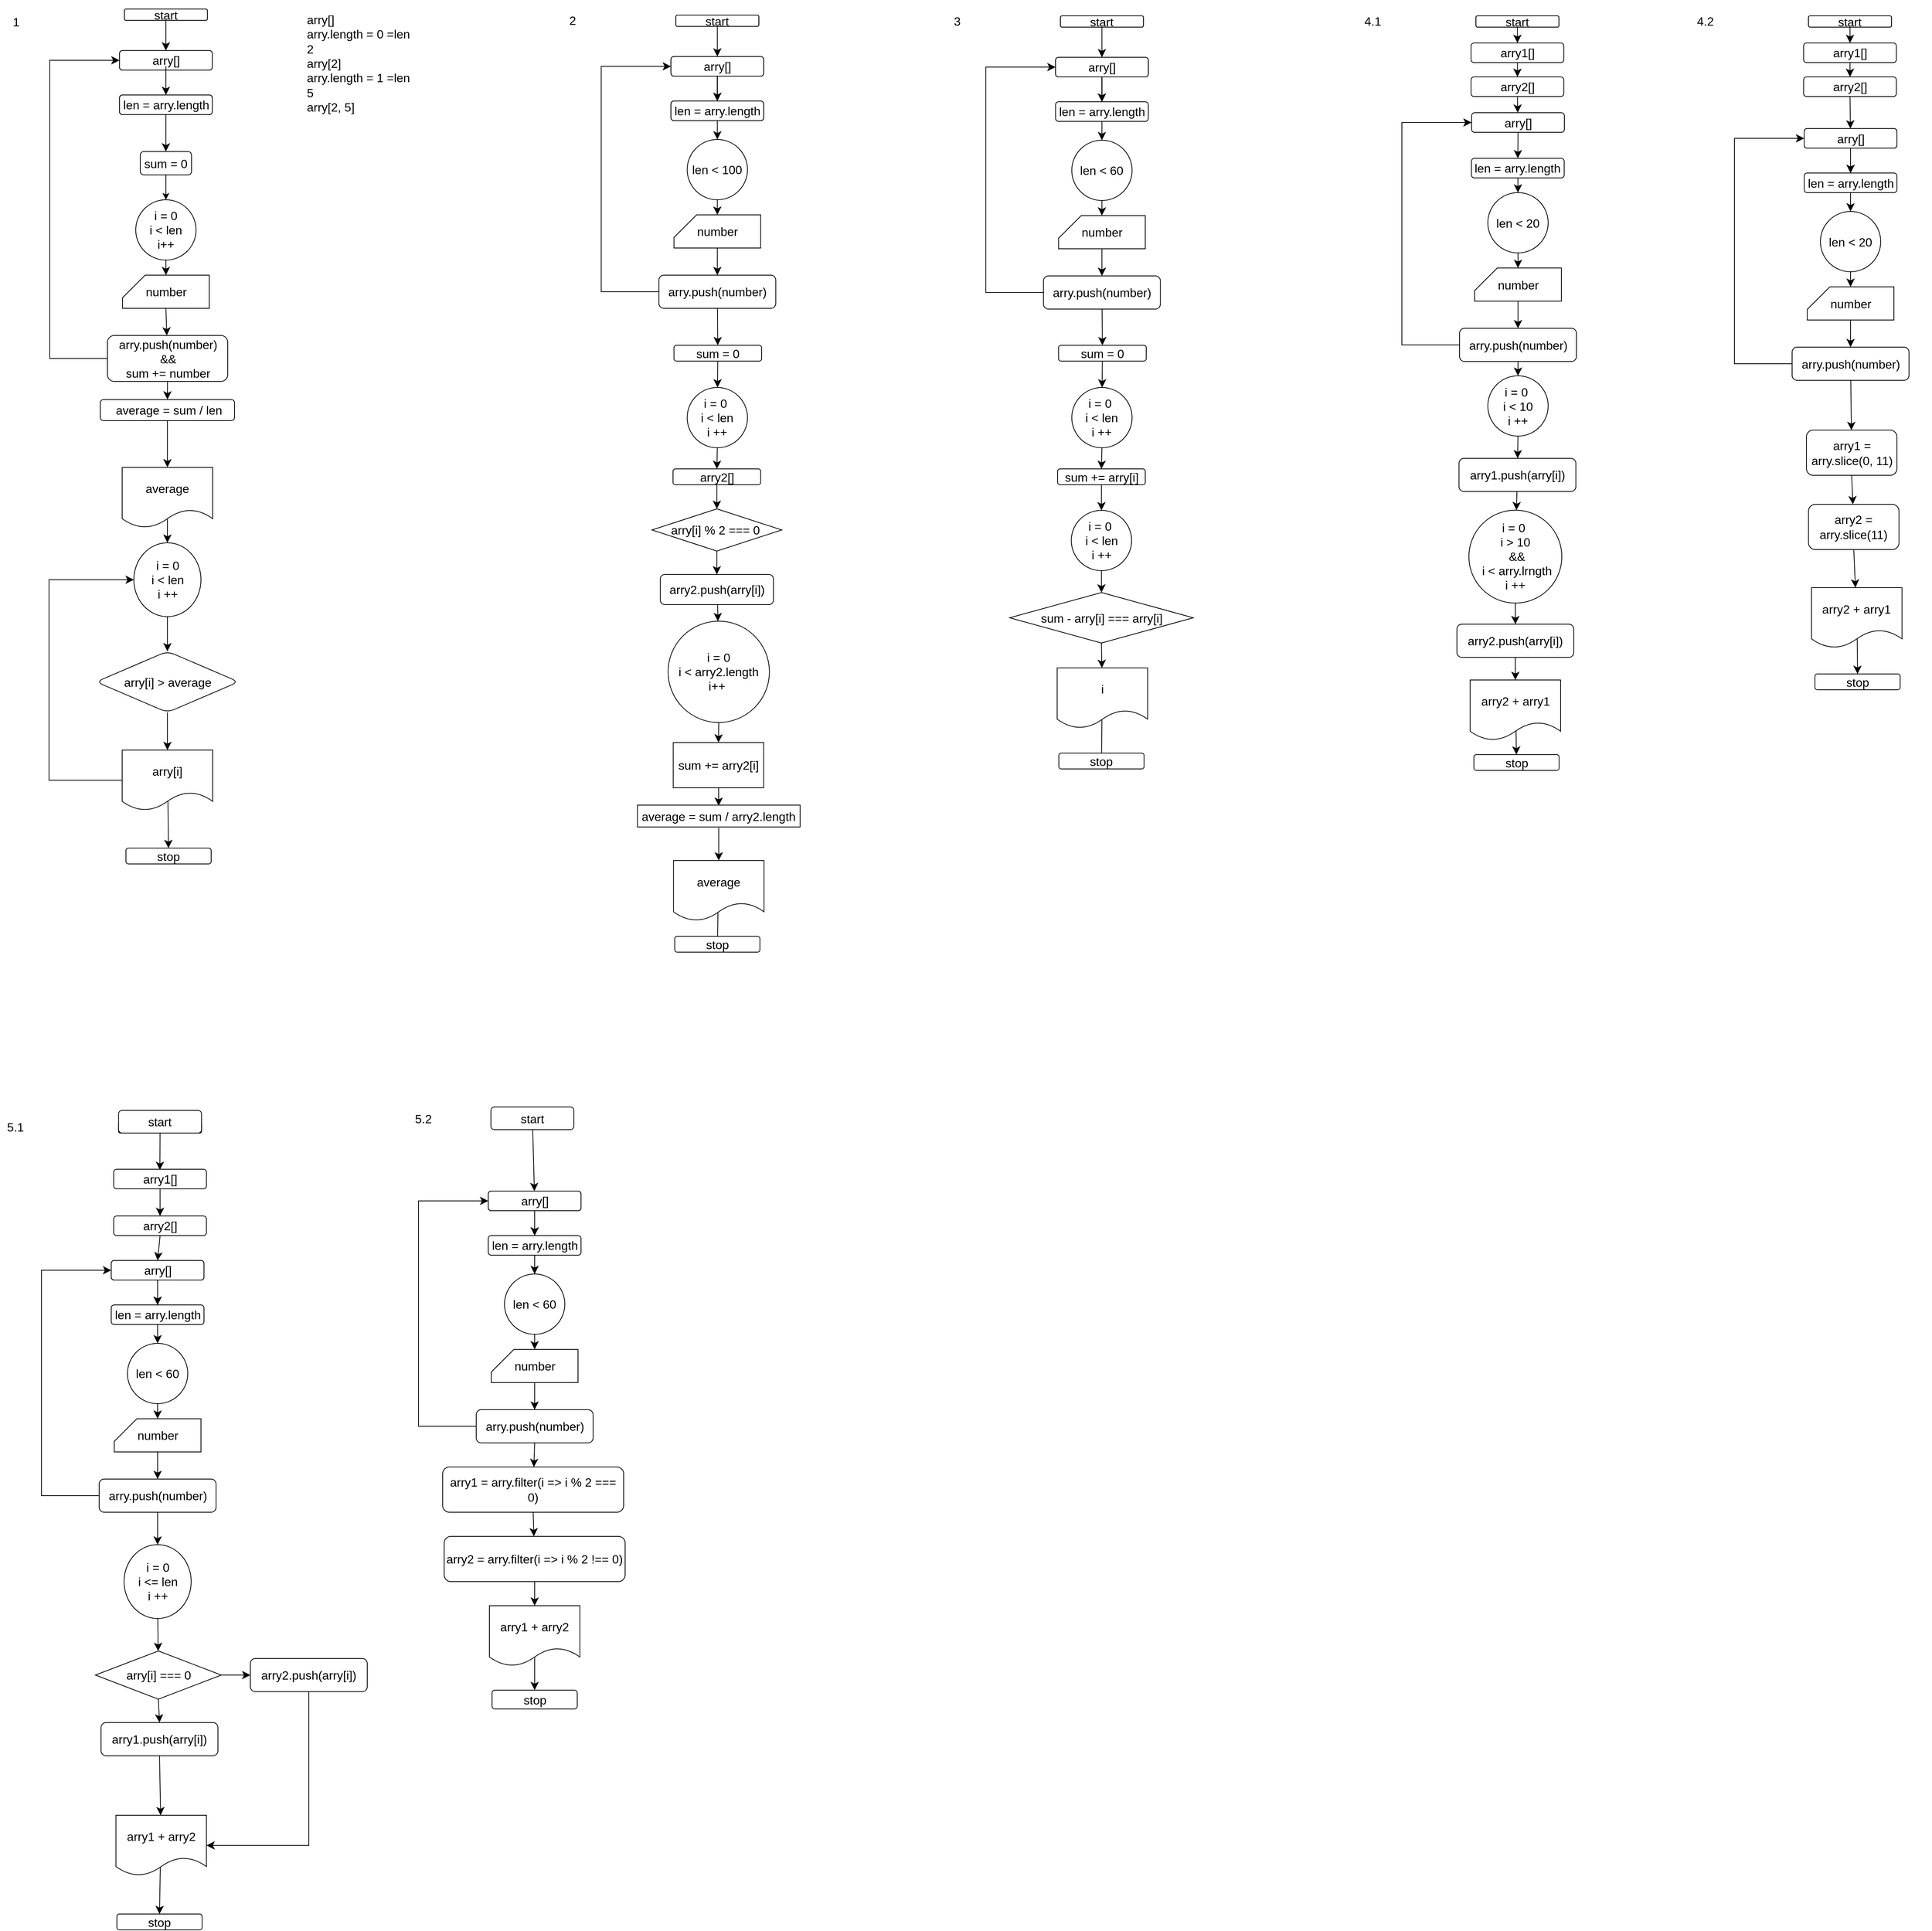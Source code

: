 <mxfile version="22.1.4" type="github">
  <diagram name="‫עמוד-1‬" id="BYoa0E2E3-9ikfrHezKe">
    <mxGraphModel dx="1674" dy="1146" grid="0" gridSize="10" guides="1" tooltips="1" connect="1" arrows="1" fold="1" page="0" pageScale="1" pageWidth="827" pageHeight="1169" math="0" shadow="0">
      <root>
        <mxCell id="0" />
        <mxCell id="1" parent="0" />
        <mxCell id="_8J3FFxgakrZv2_MzU__-28" value="arry[]&lt;br&gt;arry.length = 0 =len&lt;br&gt;2&lt;br&gt;arry[2]&lt;br&gt;" style="text;html=1;align=left;verticalAlign=middle;resizable=0;points=[];autosize=1;strokeColor=none;fillColor=none;fontSize=16;" parent="1" vertex="1">
          <mxGeometry x="622" y="-111" width="155" height="89" as="geometry" />
        </mxCell>
        <mxCell id="_8J3FFxgakrZv2_MzU__-79" value="2" style="text;html=1;align=center;verticalAlign=middle;resizable=0;points=[];autosize=1;strokeColor=none;fillColor=none;fontSize=16;" parent="1" vertex="1">
          <mxGeometry x="962" y="-110" width="27" height="31" as="geometry" />
        </mxCell>
        <mxCell id="_8J3FFxgakrZv2_MzU__-81" style="edgeStyle=none;curved=1;rounded=0;orthogonalLoop=1;jettySize=auto;html=1;exitX=0.75;exitY=0;exitDx=0;exitDy=0;fontSize=12;startSize=8;endSize=8;" parent="1" edge="1">
          <mxGeometry relative="1" as="geometry">
            <mxPoint x="1265.25" y="-111" as="sourcePoint" />
            <mxPoint x="1265.25" y="-111" as="targetPoint" />
          </mxGeometry>
        </mxCell>
        <mxCell id="_8J3FFxgakrZv2_MzU__-82" style="edgeStyle=none;curved=1;rounded=0;orthogonalLoop=1;jettySize=auto;html=1;exitX=0.5;exitY=1;exitDx=0;exitDy=0;fontSize=12;startSize=8;endSize=8;" parent="1" source="_8J3FFxgakrZv2_MzU__-83" target="_8J3FFxgakrZv2_MzU__-93" edge="1">
          <mxGeometry relative="1" as="geometry">
            <mxPoint x="1166.25" y="-54" as="targetPoint" />
          </mxGeometry>
        </mxCell>
        <mxCell id="_8J3FFxgakrZv2_MzU__-83" value="start" style="rounded=1;whiteSpace=wrap;html=1;fontSize=16;" parent="1" vertex="1">
          <mxGeometry x="1113.25" y="-101" width="110" height="15" as="geometry" />
        </mxCell>
        <mxCell id="_8J3FFxgakrZv2_MzU__-84" style="edgeStyle=none;curved=1;rounded=0;orthogonalLoop=1;jettySize=auto;html=1;exitX=0.5;exitY=1;exitDx=0;exitDy=0;fontSize=12;startSize=8;endSize=8;" parent="1" source="_8J3FFxgakrZv2_MzU__-85" target="_8J3FFxgakrZv2_MzU__-97" edge="1">
          <mxGeometry relative="1" as="geometry" />
        </mxCell>
        <mxCell id="_8J3FFxgakrZv2_MzU__-85" value="len &amp;lt; 100" style="ellipse;whiteSpace=wrap;html=1;aspect=fixed;fontSize=16;" parent="1" vertex="1">
          <mxGeometry x="1128.25" y="64" width="80" height="80" as="geometry" />
        </mxCell>
        <mxCell id="_8J3FFxgakrZv2_MzU__-86" style="edgeStyle=elbowEdgeStyle;rounded=0;orthogonalLoop=1;jettySize=auto;html=1;exitX=0;exitY=0.5;exitDx=0;exitDy=0;fontSize=12;startSize=8;endSize=8;elbow=vertical;" parent="1" source="_8J3FFxgakrZv2_MzU__-87" target="_8J3FFxgakrZv2_MzU__-93" edge="1">
          <mxGeometry relative="1" as="geometry">
            <mxPoint x="942.25" y="224" as="targetPoint" />
            <Array as="points">
              <mxPoint x="1014.25" y="68" />
            </Array>
          </mxGeometry>
        </mxCell>
        <mxCell id="_8J3FFxgakrZv2_MzU__-100" value="" style="edgeStyle=none;curved=1;rounded=0;orthogonalLoop=1;jettySize=auto;html=1;fontSize=12;startSize=8;endSize=8;" parent="1" source="_8J3FFxgakrZv2_MzU__-87" target="_8J3FFxgakrZv2_MzU__-103" edge="1">
          <mxGeometry relative="1" as="geometry">
            <mxPoint x="1168" y="334" as="targetPoint" />
          </mxGeometry>
        </mxCell>
        <mxCell id="_8J3FFxgakrZv2_MzU__-87" value="arry.push(number)" style="rounded=1;whiteSpace=wrap;html=1;fontSize=16;" parent="1" vertex="1">
          <mxGeometry x="1090.75" y="244" width="155" height="44" as="geometry" />
        </mxCell>
        <mxCell id="_8J3FFxgakrZv2_MzU__-88" value="start" style="rounded=1;whiteSpace=wrap;html=1;fontSize=16;" parent="1" vertex="1">
          <mxGeometry x="1113.25" y="-101" width="110" height="15" as="geometry" />
        </mxCell>
        <mxCell id="_8J3FFxgakrZv2_MzU__-89" style="edgeStyle=none;curved=1;rounded=0;orthogonalLoop=1;jettySize=auto;html=1;exitX=0.5;exitY=1;exitDx=0;exitDy=0;fontSize=12;startSize=8;endSize=8;" parent="1" source="_8J3FFxgakrZv2_MzU__-90" target="_8J3FFxgakrZv2_MzU__-91" edge="1">
          <mxGeometry relative="1" as="geometry" />
        </mxCell>
        <mxCell id="_8J3FFxgakrZv2_MzU__-90" value="arry[]" style="rounded=1;whiteSpace=wrap;html=1;fontSize=16;" parent="1" vertex="1">
          <mxGeometry x="1106.75" y="-46" width="123" height="26" as="geometry" />
        </mxCell>
        <mxCell id="_8J3FFxgakrZv2_MzU__-91" value="len = arry.length" style="rounded=1;whiteSpace=wrap;html=1;fontSize=16;" parent="1" vertex="1">
          <mxGeometry x="1106.75" y="13" width="123" height="26" as="geometry" />
        </mxCell>
        <mxCell id="_8J3FFxgakrZv2_MzU__-92" style="edgeStyle=none;curved=1;rounded=0;orthogonalLoop=1;jettySize=auto;html=1;exitX=0.5;exitY=1;exitDx=0;exitDy=0;fontSize=12;startSize=8;endSize=8;" parent="1" source="_8J3FFxgakrZv2_MzU__-93" target="_8J3FFxgakrZv2_MzU__-95" edge="1">
          <mxGeometry relative="1" as="geometry" />
        </mxCell>
        <mxCell id="_8J3FFxgakrZv2_MzU__-93" value="arry[]" style="rounded=1;whiteSpace=wrap;html=1;fontSize=16;" parent="1" vertex="1">
          <mxGeometry x="1106.75" y="-46" width="123" height="26" as="geometry" />
        </mxCell>
        <mxCell id="_8J3FFxgakrZv2_MzU__-94" style="edgeStyle=none;curved=1;rounded=0;orthogonalLoop=1;jettySize=auto;html=1;exitX=0.5;exitY=1;exitDx=0;exitDy=0;fontSize=12;startSize=8;endSize=8;" parent="1" source="_8J3FFxgakrZv2_MzU__-95" target="_8J3FFxgakrZv2_MzU__-85" edge="1">
          <mxGeometry relative="1" as="geometry">
            <mxPoint x="1166.985" y="70" as="targetPoint" />
          </mxGeometry>
        </mxCell>
        <mxCell id="_8J3FFxgakrZv2_MzU__-95" value="len = arry.length" style="rounded=1;whiteSpace=wrap;html=1;fontSize=16;" parent="1" vertex="1">
          <mxGeometry x="1106.75" y="13" width="123" height="26" as="geometry" />
        </mxCell>
        <mxCell id="_8J3FFxgakrZv2_MzU__-96" style="edgeStyle=none;curved=1;rounded=0;orthogonalLoop=1;jettySize=auto;html=1;exitX=0.5;exitY=1;exitDx=0;exitDy=0;exitPerimeter=0;fontSize=12;startSize=8;endSize=8;" parent="1" source="_8J3FFxgakrZv2_MzU__-97" target="_8J3FFxgakrZv2_MzU__-87" edge="1">
          <mxGeometry relative="1" as="geometry" />
        </mxCell>
        <mxCell id="_8J3FFxgakrZv2_MzU__-97" value="number" style="shape=card;whiteSpace=wrap;html=1;fontSize=16;" parent="1" vertex="1">
          <mxGeometry x="1110.75" y="164" width="115" height="44" as="geometry" />
        </mxCell>
        <mxCell id="_8J3FFxgakrZv2_MzU__-113" style="edgeStyle=none;curved=1;rounded=0;orthogonalLoop=1;jettySize=auto;html=1;exitX=0.5;exitY=1;exitDx=0;exitDy=0;entryX=0.5;entryY=0;entryDx=0;entryDy=0;fontSize=12;startSize=8;endSize=8;" parent="1" source="_8J3FFxgakrZv2_MzU__-99" target="_8J3FFxgakrZv2_MzU__-109" edge="1">
          <mxGeometry relative="1" as="geometry" />
        </mxCell>
        <mxCell id="_8J3FFxgakrZv2_MzU__-99" value="i = 0&amp;nbsp;&lt;br&gt;i &amp;lt; len&lt;br&gt;i ++" style="ellipse;whiteSpace=wrap;html=1;aspect=fixed;fontSize=16;" parent="1" vertex="1">
          <mxGeometry x="1128.25" y="393" width="80" height="80" as="geometry" />
        </mxCell>
        <mxCell id="_8J3FFxgakrZv2_MzU__-110" value="" style="edgeStyle=none;curved=1;rounded=0;orthogonalLoop=1;jettySize=auto;html=1;fontSize=12;startSize=8;endSize=8;" parent="1" source="_8J3FFxgakrZv2_MzU__-103" target="_8J3FFxgakrZv2_MzU__-99" edge="1">
          <mxGeometry relative="1" as="geometry" />
        </mxCell>
        <mxCell id="_8J3FFxgakrZv2_MzU__-103" value="sum = 0" style="rounded=1;whiteSpace=wrap;html=1;fontSize=16;" parent="1" vertex="1">
          <mxGeometry x="1110.75" y="337" width="116.25" height="21" as="geometry" />
        </mxCell>
        <mxCell id="_8J3FFxgakrZv2_MzU__-108" value="" style="edgeStyle=none;curved=1;rounded=0;orthogonalLoop=1;jettySize=auto;html=1;fontSize=12;startSize=8;endSize=8;" parent="1" source="_8J3FFxgakrZv2_MzU__-105" edge="1">
          <mxGeometry relative="1" as="geometry">
            <mxPoint x="1170.046" y="948" as="targetPoint" />
          </mxGeometry>
        </mxCell>
        <mxCell id="_8J3FFxgakrZv2_MzU__-105" value="sum += arry2[i]" style="whiteSpace=wrap;html=1;fontSize=16;" parent="1" vertex="1">
          <mxGeometry x="1109.75" y="864" width="120" height="60" as="geometry" />
        </mxCell>
        <mxCell id="_8J3FFxgakrZv2_MzU__-117" value="" style="edgeStyle=none;curved=1;rounded=0;orthogonalLoop=1;jettySize=auto;html=1;fontSize=12;startSize=8;endSize=8;" parent="1" target="_8J3FFxgakrZv2_MzU__-116" edge="1">
          <mxGeometry relative="1" as="geometry">
            <mxPoint x="1170.125" y="977" as="sourcePoint" />
          </mxGeometry>
        </mxCell>
        <mxCell id="_8J3FFxgakrZv2_MzU__-107" value="average = sum / arry2.length" style="whiteSpace=wrap;html=1;fontSize=16;" parent="1" vertex="1">
          <mxGeometry x="1062.25" y="947" width="215.75" height="29" as="geometry" />
        </mxCell>
        <mxCell id="_8J3FFxgakrZv2_MzU__-158" value="" style="edgeStyle=none;curved=1;rounded=0;orthogonalLoop=1;jettySize=auto;html=1;fontSize=12;startSize=8;endSize=8;" parent="1" source="_8J3FFxgakrZv2_MzU__-109" target="_8J3FFxgakrZv2_MzU__-157" edge="1">
          <mxGeometry relative="1" as="geometry" />
        </mxCell>
        <mxCell id="_8J3FFxgakrZv2_MzU__-109" value="arry2[]" style="rounded=1;whiteSpace=wrap;html=1;fontSize=16;" parent="1" vertex="1">
          <mxGeometry x="1109.5" y="501" width="116.25" height="21" as="geometry" />
        </mxCell>
        <mxCell id="_8J3FFxgakrZv2_MzU__-216" style="edgeStyle=none;curved=1;rounded=0;orthogonalLoop=1;jettySize=auto;html=1;exitX=0.5;exitY=0;exitDx=0;exitDy=0;entryX=0.5;entryY=1;entryDx=0;entryDy=0;fontSize=12;startSize=8;endSize=8;" parent="1" source="_8J3FFxgakrZv2_MzU__-116" target="_8J3FFxgakrZv2_MzU__-215" edge="1">
          <mxGeometry relative="1" as="geometry" />
        </mxCell>
        <mxCell id="_8J3FFxgakrZv2_MzU__-116" value="average" style="shape=document;whiteSpace=wrap;html=1;boundedLbl=1;fontSize=16;" parent="1" vertex="1">
          <mxGeometry x="1110.125" y="1020.5" width="120" height="80" as="geometry" />
        </mxCell>
        <mxCell id="_8J3FFxgakrZv2_MzU__-118" value="3" style="text;html=1;align=center;verticalAlign=middle;resizable=0;points=[];autosize=1;strokeColor=none;fillColor=none;fontSize=16;" parent="1" vertex="1">
          <mxGeometry x="1472" y="-109" width="27" height="31" as="geometry" />
        </mxCell>
        <mxCell id="_8J3FFxgakrZv2_MzU__-119" style="edgeStyle=none;curved=1;rounded=0;orthogonalLoop=1;jettySize=auto;html=1;exitX=0.75;exitY=0;exitDx=0;exitDy=0;fontSize=12;startSize=8;endSize=8;" parent="1" edge="1">
          <mxGeometry relative="1" as="geometry">
            <mxPoint x="1775.25" y="-110" as="sourcePoint" />
            <mxPoint x="1775.25" y="-110" as="targetPoint" />
          </mxGeometry>
        </mxCell>
        <mxCell id="_8J3FFxgakrZv2_MzU__-120" style="edgeStyle=none;curved=1;rounded=0;orthogonalLoop=1;jettySize=auto;html=1;exitX=0.5;exitY=1;exitDx=0;exitDy=0;fontSize=12;startSize=8;endSize=8;" parent="1" source="_8J3FFxgakrZv2_MzU__-121" target="_8J3FFxgakrZv2_MzU__-131" edge="1">
          <mxGeometry relative="1" as="geometry">
            <mxPoint x="1676.25" y="-53" as="targetPoint" />
          </mxGeometry>
        </mxCell>
        <mxCell id="_8J3FFxgakrZv2_MzU__-121" value="start" style="rounded=1;whiteSpace=wrap;html=1;fontSize=16;" parent="1" vertex="1">
          <mxGeometry x="1623.25" y="-100" width="110" height="15" as="geometry" />
        </mxCell>
        <mxCell id="_8J3FFxgakrZv2_MzU__-122" style="edgeStyle=none;curved=1;rounded=0;orthogonalLoop=1;jettySize=auto;html=1;exitX=0.5;exitY=1;exitDx=0;exitDy=0;fontSize=12;startSize=8;endSize=8;" parent="1" source="_8J3FFxgakrZv2_MzU__-123" target="_8J3FFxgakrZv2_MzU__-135" edge="1">
          <mxGeometry relative="1" as="geometry" />
        </mxCell>
        <mxCell id="_8J3FFxgakrZv2_MzU__-123" value="len &amp;lt; 60" style="ellipse;whiteSpace=wrap;html=1;aspect=fixed;fontSize=16;" parent="1" vertex="1">
          <mxGeometry x="1638.25" y="65" width="80" height="80" as="geometry" />
        </mxCell>
        <mxCell id="_8J3FFxgakrZv2_MzU__-124" style="edgeStyle=elbowEdgeStyle;rounded=0;orthogonalLoop=1;jettySize=auto;html=1;exitX=0;exitY=0.5;exitDx=0;exitDy=0;fontSize=12;startSize=8;endSize=8;elbow=vertical;" parent="1" source="_8J3FFxgakrZv2_MzU__-125" target="_8J3FFxgakrZv2_MzU__-131" edge="1">
          <mxGeometry relative="1" as="geometry">
            <mxPoint x="1452.25" y="225" as="targetPoint" />
            <Array as="points">
              <mxPoint x="1524.25" y="69" />
            </Array>
          </mxGeometry>
        </mxCell>
        <mxCell id="_8J3FFxgakrZv2_MzU__-138" value="" style="edgeStyle=none;curved=1;rounded=0;orthogonalLoop=1;jettySize=auto;html=1;fontSize=12;startSize=8;endSize=8;entryX=0.5;entryY=0;entryDx=0;entryDy=0;" parent="1" source="_8J3FFxgakrZv2_MzU__-125" target="_8J3FFxgakrZv2_MzU__-153" edge="1">
          <mxGeometry relative="1" as="geometry">
            <mxPoint x="1678.25" y="325" as="targetPoint" />
          </mxGeometry>
        </mxCell>
        <mxCell id="_8J3FFxgakrZv2_MzU__-125" value="arry.push(number)" style="rounded=1;whiteSpace=wrap;html=1;fontSize=16;" parent="1" vertex="1">
          <mxGeometry x="1600.75" y="245" width="155" height="44" as="geometry" />
        </mxCell>
        <mxCell id="_8J3FFxgakrZv2_MzU__-126" value="start" style="rounded=1;whiteSpace=wrap;html=1;fontSize=16;" parent="1" vertex="1">
          <mxGeometry x="1623.25" y="-100" width="110" height="15" as="geometry" />
        </mxCell>
        <mxCell id="_8J3FFxgakrZv2_MzU__-127" style="edgeStyle=none;curved=1;rounded=0;orthogonalLoop=1;jettySize=auto;html=1;exitX=0.5;exitY=1;exitDx=0;exitDy=0;fontSize=12;startSize=8;endSize=8;" parent="1" source="_8J3FFxgakrZv2_MzU__-128" target="_8J3FFxgakrZv2_MzU__-129" edge="1">
          <mxGeometry relative="1" as="geometry" />
        </mxCell>
        <mxCell id="_8J3FFxgakrZv2_MzU__-128" value="arry[]" style="rounded=1;whiteSpace=wrap;html=1;fontSize=16;" parent="1" vertex="1">
          <mxGeometry x="1616.75" y="-45" width="123" height="26" as="geometry" />
        </mxCell>
        <mxCell id="_8J3FFxgakrZv2_MzU__-129" value="len = arry.length" style="rounded=1;whiteSpace=wrap;html=1;fontSize=16;" parent="1" vertex="1">
          <mxGeometry x="1616.75" y="14" width="123" height="26" as="geometry" />
        </mxCell>
        <mxCell id="_8J3FFxgakrZv2_MzU__-130" style="edgeStyle=none;curved=1;rounded=0;orthogonalLoop=1;jettySize=auto;html=1;exitX=0.5;exitY=1;exitDx=0;exitDy=0;fontSize=12;startSize=8;endSize=8;" parent="1" source="_8J3FFxgakrZv2_MzU__-131" edge="1">
          <mxGeometry relative="1" as="geometry">
            <mxPoint x="1678.25" y="14" as="targetPoint" />
          </mxGeometry>
        </mxCell>
        <mxCell id="_8J3FFxgakrZv2_MzU__-131" value="arry[]" style="rounded=1;whiteSpace=wrap;html=1;fontSize=16;" parent="1" vertex="1">
          <mxGeometry x="1616.75" y="-45" width="123" height="26" as="geometry" />
        </mxCell>
        <mxCell id="_8J3FFxgakrZv2_MzU__-132" style="edgeStyle=none;curved=1;rounded=0;orthogonalLoop=1;jettySize=auto;html=1;exitX=0.5;exitY=1;exitDx=0;exitDy=0;fontSize=12;startSize=8;endSize=8;" parent="1" target="_8J3FFxgakrZv2_MzU__-123" edge="1">
          <mxGeometry relative="1" as="geometry">
            <mxPoint x="1676.985" y="71" as="targetPoint" />
            <mxPoint x="1678.25" y="40" as="sourcePoint" />
          </mxGeometry>
        </mxCell>
        <mxCell id="_8J3FFxgakrZv2_MzU__-134" style="edgeStyle=none;curved=1;rounded=0;orthogonalLoop=1;jettySize=auto;html=1;exitX=0.5;exitY=1;exitDx=0;exitDy=0;exitPerimeter=0;fontSize=12;startSize=8;endSize=8;" parent="1" source="_8J3FFxgakrZv2_MzU__-135" target="_8J3FFxgakrZv2_MzU__-125" edge="1">
          <mxGeometry relative="1" as="geometry" />
        </mxCell>
        <mxCell id="_8J3FFxgakrZv2_MzU__-135" value="number" style="shape=card;whiteSpace=wrap;html=1;fontSize=16;" parent="1" vertex="1">
          <mxGeometry x="1620.75" y="165" width="115" height="44" as="geometry" />
        </mxCell>
        <mxCell id="_8J3FFxgakrZv2_MzU__-150" style="edgeStyle=none;curved=1;rounded=0;orthogonalLoop=1;jettySize=auto;html=1;exitX=0.5;exitY=1;exitDx=0;exitDy=0;entryX=0.5;entryY=0;entryDx=0;entryDy=0;fontSize=12;startSize=8;endSize=8;" parent="1" source="_8J3FFxgakrZv2_MzU__-151" target="_8J3FFxgakrZv2_MzU__-154" edge="1">
          <mxGeometry relative="1" as="geometry" />
        </mxCell>
        <mxCell id="_8J3FFxgakrZv2_MzU__-151" value="i = 0&amp;nbsp;&lt;br&gt;i &amp;lt; len&lt;br&gt;i ++" style="ellipse;whiteSpace=wrap;html=1;aspect=fixed;fontSize=16;" parent="1" vertex="1">
          <mxGeometry x="1638.25" y="393" width="80" height="80" as="geometry" />
        </mxCell>
        <mxCell id="_8J3FFxgakrZv2_MzU__-152" value="" style="edgeStyle=none;curved=1;rounded=0;orthogonalLoop=1;jettySize=auto;html=1;fontSize=12;startSize=8;endSize=8;" parent="1" source="_8J3FFxgakrZv2_MzU__-153" target="_8J3FFxgakrZv2_MzU__-151" edge="1">
          <mxGeometry relative="1" as="geometry" />
        </mxCell>
        <mxCell id="_8J3FFxgakrZv2_MzU__-153" value="sum = 0" style="rounded=1;whiteSpace=wrap;html=1;fontSize=16;" parent="1" vertex="1">
          <mxGeometry x="1620.75" y="337" width="116.25" height="21" as="geometry" />
        </mxCell>
        <mxCell id="_8J3FFxgakrZv2_MzU__-169" style="edgeStyle=none;curved=1;rounded=0;orthogonalLoop=1;jettySize=auto;html=1;exitX=0.5;exitY=1;exitDx=0;exitDy=0;fontSize=12;startSize=8;endSize=8;" parent="1" source="_8J3FFxgakrZv2_MzU__-154" target="_8J3FFxgakrZv2_MzU__-168" edge="1">
          <mxGeometry relative="1" as="geometry" />
        </mxCell>
        <mxCell id="_8J3FFxgakrZv2_MzU__-154" value="sum += arry[i]" style="rounded=1;whiteSpace=wrap;html=1;fontSize=16;" parent="1" vertex="1">
          <mxGeometry x="1619.5" y="501" width="116.25" height="21" as="geometry" />
        </mxCell>
        <mxCell id="_8J3FFxgakrZv2_MzU__-160" style="edgeStyle=none;curved=1;rounded=0;orthogonalLoop=1;jettySize=auto;html=1;exitX=0.5;exitY=1;exitDx=0;exitDy=0;fontSize=12;startSize=8;endSize=8;" parent="1" source="_8J3FFxgakrZv2_MzU__-157" target="_8J3FFxgakrZv2_MzU__-159" edge="1">
          <mxGeometry relative="1" as="geometry" />
        </mxCell>
        <mxCell id="_8J3FFxgakrZv2_MzU__-157" value="arry[i] % 2 === 0&amp;nbsp;" style="rhombus;whiteSpace=wrap;html=1;fontSize=16;" parent="1" vertex="1">
          <mxGeometry x="1081.56" y="554" width="172.12" height="56" as="geometry" />
        </mxCell>
        <mxCell id="_8J3FFxgakrZv2_MzU__-162" style="edgeStyle=none;curved=1;rounded=0;orthogonalLoop=1;jettySize=auto;html=1;exitX=0.5;exitY=1;exitDx=0;exitDy=0;fontSize=12;startSize=8;endSize=8;" parent="1" target="_8J3FFxgakrZv2_MzU__-161" edge="1">
          <mxGeometry relative="1" as="geometry">
            <mxPoint x="1168.62" y="681" as="sourcePoint" />
            <mxPoint x="1170.105" y="701.045" as="targetPoint" />
          </mxGeometry>
        </mxCell>
        <mxCell id="_8J3FFxgakrZv2_MzU__-159" value="arry2.push(arry[i])" style="rounded=1;whiteSpace=wrap;html=1;fontSize=16;" parent="1" vertex="1">
          <mxGeometry x="1092.62" y="641" width="150" height="40" as="geometry" />
        </mxCell>
        <mxCell id="_8J3FFxgakrZv2_MzU__-165" style="edgeStyle=none;curved=1;rounded=0;orthogonalLoop=1;jettySize=auto;html=1;exitX=0.5;exitY=1;exitDx=0;exitDy=0;entryX=0.5;entryY=0;entryDx=0;entryDy=0;fontSize=12;startSize=8;endSize=8;" parent="1" source="_8J3FFxgakrZv2_MzU__-161" target="_8J3FFxgakrZv2_MzU__-105" edge="1">
          <mxGeometry relative="1" as="geometry" />
        </mxCell>
        <mxCell id="_8J3FFxgakrZv2_MzU__-161" value="i = 0&lt;br&gt;i &amp;lt; arry2.length&lt;br&gt;i++&amp;nbsp;" style="ellipse;whiteSpace=wrap;html=1;aspect=fixed;fontSize=16;" parent="1" vertex="1">
          <mxGeometry x="1102.94" y="703" width="134.38" height="134.38" as="geometry" />
        </mxCell>
        <mxCell id="_8J3FFxgakrZv2_MzU__-173" style="edgeStyle=none;curved=1;rounded=0;orthogonalLoop=1;jettySize=auto;html=1;exitX=0.5;exitY=1;exitDx=0;exitDy=0;fontSize=12;startSize=8;endSize=8;" parent="1" source="_8J3FFxgakrZv2_MzU__-168" target="_8J3FFxgakrZv2_MzU__-172" edge="1">
          <mxGeometry relative="1" as="geometry" />
        </mxCell>
        <mxCell id="_8J3FFxgakrZv2_MzU__-168" value="i = 0&amp;nbsp;&lt;br&gt;i &amp;lt; len&lt;br&gt;i ++" style="ellipse;whiteSpace=wrap;html=1;aspect=fixed;fontSize=16;" parent="1" vertex="1">
          <mxGeometry x="1637.63" y="556" width="80" height="80" as="geometry" />
        </mxCell>
        <mxCell id="_8J3FFxgakrZv2_MzU__-175" style="edgeStyle=none;curved=1;rounded=0;orthogonalLoop=1;jettySize=auto;html=1;exitX=0.5;exitY=1;exitDx=0;exitDy=0;fontSize=12;startSize=8;endSize=8;" parent="1" source="_8J3FFxgakrZv2_MzU__-172" target="_8J3FFxgakrZv2_MzU__-174" edge="1">
          <mxGeometry relative="1" as="geometry" />
        </mxCell>
        <mxCell id="_8J3FFxgakrZv2_MzU__-172" value="sum - arry[i] === arry[i]" style="rhombus;whiteSpace=wrap;html=1;fontSize=16;" parent="1" vertex="1">
          <mxGeometry x="1555.88" y="665" width="243.5" height="67" as="geometry" />
        </mxCell>
        <mxCell id="_8J3FFxgakrZv2_MzU__-218" style="edgeStyle=none;curved=1;rounded=0;orthogonalLoop=1;jettySize=auto;html=1;exitX=0.5;exitY=0;exitDx=0;exitDy=0;entryX=0.5;entryY=1;entryDx=0;entryDy=0;fontSize=12;startSize=8;endSize=8;" parent="1" source="_8J3FFxgakrZv2_MzU__-174" target="_8J3FFxgakrZv2_MzU__-217" edge="1">
          <mxGeometry relative="1" as="geometry" />
        </mxCell>
        <mxCell id="_8J3FFxgakrZv2_MzU__-174" value="i" style="shape=document;whiteSpace=wrap;html=1;boundedLbl=1;fontSize=16;" parent="1" vertex="1">
          <mxGeometry x="1618.88" y="765" width="120" height="80" as="geometry" />
        </mxCell>
        <mxCell id="_8J3FFxgakrZv2_MzU__-176" value="4.1" style="text;html=1;align=center;verticalAlign=middle;resizable=0;points=[];autosize=1;strokeColor=none;fillColor=none;fontSize=16;" parent="1" vertex="1">
          <mxGeometry x="2017" y="-109" width="40" height="31" as="geometry" />
        </mxCell>
        <mxCell id="_8J3FFxgakrZv2_MzU__-177" style="edgeStyle=none;curved=1;rounded=0;orthogonalLoop=1;jettySize=auto;html=1;exitX=0.75;exitY=0;exitDx=0;exitDy=0;fontSize=12;startSize=8;endSize=8;" parent="1" edge="1">
          <mxGeometry relative="1" as="geometry">
            <mxPoint x="2326.25" y="-110" as="sourcePoint" />
            <mxPoint x="2326.25" y="-110" as="targetPoint" />
          </mxGeometry>
        </mxCell>
        <mxCell id="_8J3FFxgakrZv2_MzU__-179" value="start" style="rounded=1;whiteSpace=wrap;html=1;fontSize=16;" parent="1" vertex="1">
          <mxGeometry x="2174.25" y="-100" width="110" height="15" as="geometry" />
        </mxCell>
        <mxCell id="_8J3FFxgakrZv2_MzU__-180" style="edgeStyle=none;curved=1;rounded=0;orthogonalLoop=1;jettySize=auto;html=1;exitX=0.5;exitY=1;exitDx=0;exitDy=0;fontSize=12;startSize=8;endSize=8;" parent="1" source="_8J3FFxgakrZv2_MzU__-181" target="_8J3FFxgakrZv2_MzU__-192" edge="1">
          <mxGeometry relative="1" as="geometry" />
        </mxCell>
        <mxCell id="_8J3FFxgakrZv2_MzU__-181" value="len &amp;lt; 20" style="ellipse;whiteSpace=wrap;html=1;aspect=fixed;fontSize=16;" parent="1" vertex="1">
          <mxGeometry x="2190" y="134.5" width="80" height="80" as="geometry" />
        </mxCell>
        <mxCell id="_8J3FFxgakrZv2_MzU__-182" style="edgeStyle=elbowEdgeStyle;rounded=0;orthogonalLoop=1;jettySize=auto;html=1;exitX=0;exitY=0.5;exitDx=0;exitDy=0;fontSize=12;startSize=8;endSize=8;elbow=vertical;" parent="1" source="_8J3FFxgakrZv2_MzU__-183" target="_8J3FFxgakrZv2_MzU__-189" edge="1">
          <mxGeometry relative="1" as="geometry">
            <mxPoint x="2004" y="319.5" as="targetPoint" />
            <Array as="points">
              <mxPoint x="2076" y="163.5" />
            </Array>
          </mxGeometry>
        </mxCell>
        <mxCell id="_8J3FFxgakrZv2_MzU__-183" value="arry.push(number)" style="rounded=1;whiteSpace=wrap;html=1;fontSize=16;" parent="1" vertex="1">
          <mxGeometry x="2152.5" y="314.5" width="155" height="44" as="geometry" />
        </mxCell>
        <mxCell id="_8J3FFxgakrZv2_MzU__-204" style="edgeStyle=none;curved=1;rounded=0;orthogonalLoop=1;jettySize=auto;html=1;exitX=0.5;exitY=1;exitDx=0;exitDy=0;entryX=0.5;entryY=0;entryDx=0;entryDy=0;fontSize=12;startSize=8;endSize=8;" parent="1" source="_8J3FFxgakrZv2_MzU__-184" target="_8J3FFxgakrZv2_MzU__-203" edge="1">
          <mxGeometry relative="1" as="geometry" />
        </mxCell>
        <mxCell id="_8J3FFxgakrZv2_MzU__-184" value="start" style="rounded=1;whiteSpace=wrap;html=1;fontSize=16;" parent="1" vertex="1">
          <mxGeometry x="2174.25" y="-100" width="110" height="15" as="geometry" />
        </mxCell>
        <mxCell id="_8J3FFxgakrZv2_MzU__-187" value="len = arry.length" style="rounded=1;whiteSpace=wrap;html=1;fontSize=16;" parent="1" vertex="1">
          <mxGeometry x="2168.25" y="89" width="123" height="26" as="geometry" />
        </mxCell>
        <mxCell id="_8J3FFxgakrZv2_MzU__-188" style="edgeStyle=none;curved=1;rounded=0;orthogonalLoop=1;jettySize=auto;html=1;exitX=0.5;exitY=1;exitDx=0;exitDy=0;fontSize=12;startSize=8;endSize=8;" parent="1" source="_8J3FFxgakrZv2_MzU__-189" edge="1" target="_8J3FFxgakrZv2_MzU__-187">
          <mxGeometry relative="1" as="geometry">
            <mxPoint x="2230" y="112" as="targetPoint" />
          </mxGeometry>
        </mxCell>
        <mxCell id="_8J3FFxgakrZv2_MzU__-189" value="arry[]" style="rounded=1;whiteSpace=wrap;html=1;fontSize=16;" parent="1" vertex="1">
          <mxGeometry x="2168.5" y="28.5" width="123" height="26" as="geometry" />
        </mxCell>
        <mxCell id="_8J3FFxgakrZv2_MzU__-190" style="edgeStyle=none;curved=1;rounded=0;orthogonalLoop=1;jettySize=auto;html=1;fontSize=12;startSize=8;endSize=8;" parent="1" target="_8J3FFxgakrZv2_MzU__-181" edge="1" source="_8J3FFxgakrZv2_MzU__-187">
          <mxGeometry relative="1" as="geometry">
            <mxPoint x="2228.735" y="165.5" as="targetPoint" />
            <mxPoint x="2230" y="134.5" as="sourcePoint" />
          </mxGeometry>
        </mxCell>
        <mxCell id="_8J3FFxgakrZv2_MzU__-191" style="edgeStyle=none;curved=1;rounded=0;orthogonalLoop=1;jettySize=auto;html=1;exitX=0.5;exitY=1;exitDx=0;exitDy=0;exitPerimeter=0;fontSize=12;startSize=8;endSize=8;" parent="1" source="_8J3FFxgakrZv2_MzU__-192" target="_8J3FFxgakrZv2_MzU__-183" edge="1">
          <mxGeometry relative="1" as="geometry" />
        </mxCell>
        <mxCell id="_8J3FFxgakrZv2_MzU__-192" value="number" style="shape=card;whiteSpace=wrap;html=1;fontSize=16;" parent="1" vertex="1">
          <mxGeometry x="2172.5" y="234.5" width="115" height="44" as="geometry" />
        </mxCell>
        <mxCell id="_8J3FFxgakrZv2_MzU__-201" style="edgeStyle=none;curved=1;rounded=0;orthogonalLoop=1;jettySize=auto;html=1;exitX=0.5;exitY=1;exitDx=0;exitDy=0;fontSize=12;startSize=8;endSize=8;" parent="1" target="_8J3FFxgakrZv2_MzU__-200" edge="1">
          <mxGeometry relative="1" as="geometry">
            <mxPoint x="2230" y="451.5" as="sourcePoint" />
          </mxGeometry>
        </mxCell>
        <mxCell id="_8J3FFxgakrZv2_MzU__-193" value="i = 0&amp;nbsp;&lt;br&gt;i &amp;lt; 10&lt;br&gt;i ++" style="ellipse;whiteSpace=wrap;html=1;aspect=fixed;fontSize=16;" parent="1" vertex="1">
          <mxGeometry x="2190" y="377.5" width="80" height="80" as="geometry" />
        </mxCell>
        <mxCell id="_8J3FFxgakrZv2_MzU__-199" value="" style="edgeStyle=none;curved=1;rounded=0;orthogonalLoop=1;jettySize=auto;html=1;fontSize=12;startSize=8;endSize=8;" parent="1" source="_8J3FFxgakrZv2_MzU__-183" target="_8J3FFxgakrZv2_MzU__-193" edge="1">
          <mxGeometry relative="1" as="geometry">
            <mxPoint x="2231.411" y="426.5" as="sourcePoint" />
          </mxGeometry>
        </mxCell>
        <mxCell id="_8J3FFxgakrZv2_MzU__-210" value="" style="edgeStyle=none;curved=1;rounded=0;orthogonalLoop=1;jettySize=auto;html=1;fontSize=12;startSize=8;endSize=8;" parent="1" source="_8J3FFxgakrZv2_MzU__-200" target="_8J3FFxgakrZv2_MzU__-208" edge="1">
          <mxGeometry relative="1" as="geometry" />
        </mxCell>
        <mxCell id="_8J3FFxgakrZv2_MzU__-200" value="arry1.push(arry[i])" style="rounded=1;whiteSpace=wrap;html=1;fontSize=16;" parent="1" vertex="1">
          <mxGeometry x="2151.75" y="487" width="155" height="44" as="geometry" />
        </mxCell>
        <mxCell id="_8J3FFxgakrZv2_MzU__-206" style="edgeStyle=none;curved=1;rounded=0;orthogonalLoop=1;jettySize=auto;html=1;exitX=0.5;exitY=1;exitDx=0;exitDy=0;fontSize=12;startSize=8;endSize=8;" parent="1" source="_8J3FFxgakrZv2_MzU__-202" target="_8J3FFxgakrZv2_MzU__-189" edge="1">
          <mxGeometry relative="1" as="geometry" />
        </mxCell>
        <mxCell id="_8J3FFxgakrZv2_MzU__-202" value="arry2[]" style="rounded=1;whiteSpace=wrap;html=1;fontSize=16;" parent="1" vertex="1">
          <mxGeometry x="2167.75" y="-19" width="123" height="26" as="geometry" />
        </mxCell>
        <mxCell id="_8J3FFxgakrZv2_MzU__-205" style="edgeStyle=none;curved=1;rounded=0;orthogonalLoop=1;jettySize=auto;html=1;exitX=0.5;exitY=1;exitDx=0;exitDy=0;fontSize=12;startSize=8;endSize=8;" parent="1" source="_8J3FFxgakrZv2_MzU__-203" target="_8J3FFxgakrZv2_MzU__-202" edge="1">
          <mxGeometry relative="1" as="geometry" />
        </mxCell>
        <mxCell id="_8J3FFxgakrZv2_MzU__-203" value="arry1[]" style="rounded=1;whiteSpace=wrap;html=1;fontSize=16;" parent="1" vertex="1">
          <mxGeometry x="2167.75" y="-64" width="123" height="26" as="geometry" />
        </mxCell>
        <mxCell id="_8J3FFxgakrZv2_MzU__-207" style="edgeStyle=none;curved=1;rounded=0;orthogonalLoop=1;jettySize=auto;html=1;exitX=0.5;exitY=1;exitDx=0;exitDy=0;fontSize=12;startSize=8;endSize=8;" parent="1" source="_8J3FFxgakrZv2_MzU__-208" target="_8J3FFxgakrZv2_MzU__-209" edge="1">
          <mxGeometry relative="1" as="geometry" />
        </mxCell>
        <mxCell id="_8J3FFxgakrZv2_MzU__-208" value="i = 0&amp;nbsp;&lt;br&gt;i &amp;gt; 10&lt;br&gt;&amp;nbsp;&amp;amp;&amp;amp;&lt;br&gt;&amp;nbsp;i &amp;lt; arry.lrngth&lt;br&gt;i ++" style="ellipse;whiteSpace=wrap;html=1;aspect=fixed;fontSize=16;" parent="1" vertex="1">
          <mxGeometry x="2164.88" y="555.75" width="123.25" height="123.25" as="geometry" />
        </mxCell>
        <mxCell id="_8J3FFxgakrZv2_MzU__-212" value="" style="edgeStyle=none;curved=1;rounded=0;orthogonalLoop=1;jettySize=auto;html=1;fontSize=12;startSize=8;endSize=8;" parent="1" source="_8J3FFxgakrZv2_MzU__-209" target="_8J3FFxgakrZv2_MzU__-211" edge="1">
          <mxGeometry relative="1" as="geometry" />
        </mxCell>
        <mxCell id="_8J3FFxgakrZv2_MzU__-209" value="arry2.push(arry[i])" style="rounded=1;whiteSpace=wrap;html=1;fontSize=16;" parent="1" vertex="1">
          <mxGeometry x="2149" y="707" width="155" height="44" as="geometry" />
        </mxCell>
        <mxCell id="_8J3FFxgakrZv2_MzU__-220" style="edgeStyle=none;curved=1;rounded=0;orthogonalLoop=1;jettySize=auto;html=1;exitX=0.5;exitY=0;exitDx=0;exitDy=0;fontSize=12;startSize=8;endSize=8;" parent="1" source="_8J3FFxgakrZv2_MzU__-211" target="_8J3FFxgakrZv2_MzU__-219" edge="1">
          <mxGeometry relative="1" as="geometry" />
        </mxCell>
        <mxCell id="_8J3FFxgakrZv2_MzU__-211" value="arry2 + arry1" style="shape=document;whiteSpace=wrap;html=1;boundedLbl=1;fontSize=16;" parent="1" vertex="1">
          <mxGeometry x="2166.51" y="781" width="120" height="80" as="geometry" />
        </mxCell>
        <mxCell id="_8J3FFxgakrZv2_MzU__-215" value="stop" style="whiteSpace=wrap;html=1;fontSize=16;rounded=1;" parent="1" vertex="1">
          <mxGeometry x="1111.75" y="1121" width="113" height="21" as="geometry" />
        </mxCell>
        <mxCell id="_8J3FFxgakrZv2_MzU__-217" value="stop" style="whiteSpace=wrap;html=1;fontSize=16;rounded=1;" parent="1" vertex="1">
          <mxGeometry x="1621.13" y="878" width="113" height="21" as="geometry" />
        </mxCell>
        <mxCell id="_8J3FFxgakrZv2_MzU__-219" value="stop" style="whiteSpace=wrap;html=1;fontSize=16;rounded=1;" parent="1" vertex="1">
          <mxGeometry x="2171.5" y="880" width="113" height="21" as="geometry" />
        </mxCell>
        <mxCell id="_8J3FFxgakrZv2_MzU__-221" value="4.2" style="text;html=1;align=center;verticalAlign=middle;resizable=0;points=[];autosize=1;strokeColor=none;fillColor=none;fontSize=16;" parent="1" vertex="1">
          <mxGeometry x="2458" y="-109" width="40" height="31" as="geometry" />
        </mxCell>
        <mxCell id="_8J3FFxgakrZv2_MzU__-222" style="edgeStyle=none;curved=1;rounded=0;orthogonalLoop=1;jettySize=auto;html=1;exitX=0.75;exitY=0;exitDx=0;exitDy=0;fontSize=12;startSize=8;endSize=8;" parent="1" edge="1">
          <mxGeometry relative="1" as="geometry">
            <mxPoint x="2767.25" y="-110" as="sourcePoint" />
            <mxPoint x="2767.25" y="-110" as="targetPoint" />
          </mxGeometry>
        </mxCell>
        <mxCell id="_8J3FFxgakrZv2_MzU__-223" value="start" style="rounded=1;whiteSpace=wrap;html=1;fontSize=16;" parent="1" vertex="1">
          <mxGeometry x="2615.25" y="-100" width="110" height="15" as="geometry" />
        </mxCell>
        <mxCell id="_8J3FFxgakrZv2_MzU__-224" style="edgeStyle=none;curved=1;rounded=0;orthogonalLoop=1;jettySize=auto;html=1;exitX=0.5;exitY=1;exitDx=0;exitDy=0;fontSize=12;startSize=8;endSize=8;" parent="1" source="_8J3FFxgakrZv2_MzU__-225" target="_8J3FFxgakrZv2_MzU__-237" edge="1">
          <mxGeometry relative="1" as="geometry" />
        </mxCell>
        <mxCell id="_8J3FFxgakrZv2_MzU__-225" value="len &amp;lt; 20" style="ellipse;whiteSpace=wrap;html=1;aspect=fixed;fontSize=16;" parent="1" vertex="1">
          <mxGeometry x="2631" y="159.5" width="80" height="80" as="geometry" />
        </mxCell>
        <mxCell id="_8J3FFxgakrZv2_MzU__-226" style="edgeStyle=elbowEdgeStyle;rounded=0;orthogonalLoop=1;jettySize=auto;html=1;exitX=0;exitY=0.5;exitDx=0;exitDy=0;fontSize=12;startSize=8;endSize=8;elbow=vertical;" parent="1" source="_8J3FFxgakrZv2_MzU__-227" target="_8J3FFxgakrZv2_MzU__-234" edge="1">
          <mxGeometry relative="1" as="geometry">
            <mxPoint x="2445" y="319.5" as="targetPoint" />
            <Array as="points">
              <mxPoint x="2517" y="163.5" />
            </Array>
          </mxGeometry>
        </mxCell>
        <mxCell id="_8J3FFxgakrZv2_MzU__-227" value="arry.push(number)" style="rounded=1;whiteSpace=wrap;html=1;fontSize=16;" parent="1" vertex="1">
          <mxGeometry x="2593.5" y="339.5" width="155" height="44" as="geometry" />
        </mxCell>
        <mxCell id="_8J3FFxgakrZv2_MzU__-228" style="edgeStyle=none;curved=1;rounded=0;orthogonalLoop=1;jettySize=auto;html=1;exitX=0.5;exitY=1;exitDx=0;exitDy=0;entryX=0.5;entryY=0;entryDx=0;entryDy=0;fontSize=12;startSize=8;endSize=8;" parent="1" source="_8J3FFxgakrZv2_MzU__-229" target="_8J3FFxgakrZv2_MzU__-246" edge="1">
          <mxGeometry relative="1" as="geometry" />
        </mxCell>
        <mxCell id="_8J3FFxgakrZv2_MzU__-229" value="start" style="rounded=1;whiteSpace=wrap;html=1;fontSize=16;" parent="1" vertex="1">
          <mxGeometry x="2615.25" y="-100" width="110" height="15" as="geometry" />
        </mxCell>
        <mxCell id="_8J3FFxgakrZv2_MzU__-230" style="edgeStyle=none;curved=1;rounded=0;orthogonalLoop=1;jettySize=auto;html=1;exitX=0.5;exitY=1;exitDx=0;exitDy=0;fontSize=12;startSize=8;endSize=8;" parent="1" source="_8J3FFxgakrZv2_MzU__-231" target="_8J3FFxgakrZv2_MzU__-232" edge="1">
          <mxGeometry relative="1" as="geometry" />
        </mxCell>
        <mxCell id="_8J3FFxgakrZv2_MzU__-231" value="arry[]" style="rounded=1;whiteSpace=wrap;html=1;fontSize=16;" parent="1" vertex="1">
          <mxGeometry x="2609.5" y="49.5" width="123" height="26" as="geometry" />
        </mxCell>
        <mxCell id="_8J3FFxgakrZv2_MzU__-232" value="len = arry.length" style="rounded=1;whiteSpace=wrap;html=1;fontSize=16;" parent="1" vertex="1">
          <mxGeometry x="2609.5" y="108.5" width="123" height="26" as="geometry" />
        </mxCell>
        <mxCell id="_8J3FFxgakrZv2_MzU__-233" style="edgeStyle=none;curved=1;rounded=0;orthogonalLoop=1;jettySize=auto;html=1;exitX=0.5;exitY=1;exitDx=0;exitDy=0;fontSize=12;startSize=8;endSize=8;" parent="1" source="_8J3FFxgakrZv2_MzU__-234" edge="1">
          <mxGeometry relative="1" as="geometry">
            <mxPoint x="2671" y="108.5" as="targetPoint" />
          </mxGeometry>
        </mxCell>
        <mxCell id="_8J3FFxgakrZv2_MzU__-234" value="arry[]" style="rounded=1;whiteSpace=wrap;html=1;fontSize=16;" parent="1" vertex="1">
          <mxGeometry x="2609.5" y="49.5" width="123" height="26" as="geometry" />
        </mxCell>
        <mxCell id="_8J3FFxgakrZv2_MzU__-235" style="edgeStyle=none;curved=1;rounded=0;orthogonalLoop=1;jettySize=auto;html=1;exitX=0.5;exitY=1;exitDx=0;exitDy=0;fontSize=12;startSize=8;endSize=8;" parent="1" target="_8J3FFxgakrZv2_MzU__-225" edge="1">
          <mxGeometry relative="1" as="geometry">
            <mxPoint x="2669.735" y="165.5" as="targetPoint" />
            <mxPoint x="2671" y="134.5" as="sourcePoint" />
          </mxGeometry>
        </mxCell>
        <mxCell id="_8J3FFxgakrZv2_MzU__-236" style="edgeStyle=none;curved=1;rounded=0;orthogonalLoop=1;jettySize=auto;html=1;exitX=0.5;exitY=1;exitDx=0;exitDy=0;exitPerimeter=0;fontSize=12;startSize=8;endSize=8;" parent="1" source="_8J3FFxgakrZv2_MzU__-237" target="_8J3FFxgakrZv2_MzU__-227" edge="1">
          <mxGeometry relative="1" as="geometry" />
        </mxCell>
        <mxCell id="_8J3FFxgakrZv2_MzU__-237" value="number" style="shape=card;whiteSpace=wrap;html=1;fontSize=16;" parent="1" vertex="1">
          <mxGeometry x="2613.5" y="259.5" width="115" height="44" as="geometry" />
        </mxCell>
        <mxCell id="_8J3FFxgakrZv2_MzU__-240" value="" style="edgeStyle=none;curved=1;rounded=0;orthogonalLoop=1;jettySize=auto;html=1;fontSize=12;startSize=8;endSize=8;" parent="1" source="_8J3FFxgakrZv2_MzU__-227" target="_8J3FFxgakrZv2_MzU__-254" edge="1">
          <mxGeometry relative="1" as="geometry">
            <mxPoint x="2672.411" y="451.5" as="sourcePoint" />
            <mxPoint x="2671" y="439.5" as="targetPoint" />
          </mxGeometry>
        </mxCell>
        <mxCell id="_8J3FFxgakrZv2_MzU__-243" style="edgeStyle=none;curved=1;rounded=0;orthogonalLoop=1;jettySize=auto;html=1;exitX=0.5;exitY=1;exitDx=0;exitDy=0;fontSize=12;startSize=8;endSize=8;" parent="1" source="_8J3FFxgakrZv2_MzU__-244" target="_8J3FFxgakrZv2_MzU__-234" edge="1">
          <mxGeometry relative="1" as="geometry" />
        </mxCell>
        <mxCell id="_8J3FFxgakrZv2_MzU__-244" value="arry2[]" style="rounded=1;whiteSpace=wrap;html=1;fontSize=16;" parent="1" vertex="1">
          <mxGeometry x="2608.75" y="-19" width="123" height="26" as="geometry" />
        </mxCell>
        <mxCell id="_8J3FFxgakrZv2_MzU__-245" style="edgeStyle=none;curved=1;rounded=0;orthogonalLoop=1;jettySize=auto;html=1;exitX=0.5;exitY=1;exitDx=0;exitDy=0;fontSize=12;startSize=8;endSize=8;" parent="1" source="_8J3FFxgakrZv2_MzU__-246" target="_8J3FFxgakrZv2_MzU__-244" edge="1">
          <mxGeometry relative="1" as="geometry" />
        </mxCell>
        <mxCell id="_8J3FFxgakrZv2_MzU__-246" value="arry1[]" style="rounded=1;whiteSpace=wrap;html=1;fontSize=16;" parent="1" vertex="1">
          <mxGeometry x="2608.75" y="-64" width="123" height="26" as="geometry" />
        </mxCell>
        <mxCell id="_8J3FFxgakrZv2_MzU__-251" style="edgeStyle=none;curved=1;rounded=0;orthogonalLoop=1;jettySize=auto;html=1;fontSize=12;startSize=8;endSize=8;entryX=0.5;entryY=0;entryDx=0;entryDy=0;exitX=0.5;exitY=0;exitDx=0;exitDy=0;" parent="1" source="_8J3FFxgakrZv2_MzU__-257" target="_8J3FFxgakrZv2_MzU__-253" edge="1">
          <mxGeometry relative="1" as="geometry">
            <mxPoint x="2681" y="650" as="sourcePoint" />
            <mxPoint x="2688" y="806" as="targetPoint" />
          </mxGeometry>
        </mxCell>
        <mxCell id="_8J3FFxgakrZv2_MzU__-253" value="stop" style="whiteSpace=wrap;html=1;fontSize=16;rounded=1;" parent="1" vertex="1">
          <mxGeometry x="2623.75" y="773" width="113" height="21" as="geometry" />
        </mxCell>
        <mxCell id="_8J3FFxgakrZv2_MzU__-256" style="edgeStyle=none;curved=1;rounded=0;orthogonalLoop=1;jettySize=auto;html=1;exitX=0.5;exitY=1;exitDx=0;exitDy=0;fontSize=12;startSize=8;endSize=8;" parent="1" source="_8J3FFxgakrZv2_MzU__-254" target="_8J3FFxgakrZv2_MzU__-255" edge="1">
          <mxGeometry relative="1" as="geometry" />
        </mxCell>
        <mxCell id="_8J3FFxgakrZv2_MzU__-254" value="arry1 = arry.slice(0, 11)" style="rounded=1;whiteSpace=wrap;html=1;fontSize=16;" parent="1" vertex="1">
          <mxGeometry x="2612.5" y="449.5" width="120" height="60" as="geometry" />
        </mxCell>
        <mxCell id="_8J3FFxgakrZv2_MzU__-260" style="edgeStyle=none;curved=1;rounded=0;orthogonalLoop=1;jettySize=auto;html=1;exitX=0.5;exitY=1;exitDx=0;exitDy=0;fontSize=12;startSize=8;endSize=8;" parent="1" source="_8J3FFxgakrZv2_MzU__-255" target="_8J3FFxgakrZv2_MzU__-257" edge="1">
          <mxGeometry relative="1" as="geometry" />
        </mxCell>
        <mxCell id="_8J3FFxgakrZv2_MzU__-255" value="arry2 = arry.slice(11)" style="rounded=1;whiteSpace=wrap;html=1;fontSize=16;" parent="1" vertex="1">
          <mxGeometry x="2615.25" y="548" width="120" height="60" as="geometry" />
        </mxCell>
        <mxCell id="_8J3FFxgakrZv2_MzU__-257" value="arry2 + arry1" style="shape=document;whiteSpace=wrap;html=1;boundedLbl=1;fontSize=16;" parent="1" vertex="1">
          <mxGeometry x="2619.25" y="658.5" width="120" height="80" as="geometry" />
        </mxCell>
        <mxCell id="_8J3FFxgakrZv2_MzU__-261" value="5.1" style="text;html=1;align=center;verticalAlign=middle;resizable=0;points=[];autosize=1;strokeColor=none;fillColor=none;fontSize=16;" parent="1" vertex="1">
          <mxGeometry x="217" y="1358" width="40" height="31" as="geometry" />
        </mxCell>
        <mxCell id="_8J3FFxgakrZv2_MzU__-262" style="edgeStyle=none;curved=1;rounded=0;orthogonalLoop=1;jettySize=auto;html=1;exitX=0.75;exitY=0;exitDx=0;exitDy=0;fontSize=12;startSize=8;endSize=8;" parent="1" edge="1">
          <mxGeometry relative="1" as="geometry">
            <mxPoint x="526.25" y="1357" as="sourcePoint" />
            <mxPoint x="526.25" y="1357" as="targetPoint" />
          </mxGeometry>
        </mxCell>
        <mxCell id="_8J3FFxgakrZv2_MzU__-263" style="edgeStyle=none;curved=1;rounded=0;orthogonalLoop=1;jettySize=auto;html=1;exitX=0.5;exitY=1;exitDx=0;exitDy=0;fontSize=12;startSize=8;endSize=8;" parent="1" source="_8J3FFxgakrZv2_MzU__-264" edge="1">
          <mxGeometry relative="1" as="geometry">
            <mxPoint x="429" y="1431" as="targetPoint" />
          </mxGeometry>
        </mxCell>
        <mxCell id="_8J3FFxgakrZv2_MzU__-264" value="start" style="rounded=1;whiteSpace=wrap;html=1;fontSize=16;" parent="1" vertex="1">
          <mxGeometry x="374.25" y="1367" width="110" height="15" as="geometry" />
        </mxCell>
        <mxCell id="_8J3FFxgakrZv2_MzU__-265" style="edgeStyle=none;curved=1;rounded=0;orthogonalLoop=1;jettySize=auto;html=1;exitX=0.5;exitY=1;exitDx=0;exitDy=0;fontSize=12;startSize=8;endSize=8;" parent="1" source="_8J3FFxgakrZv2_MzU__-266" target="_8J3FFxgakrZv2_MzU__-277" edge="1">
          <mxGeometry relative="1" as="geometry" />
        </mxCell>
        <mxCell id="_8J3FFxgakrZv2_MzU__-266" value="len &amp;lt; 60" style="ellipse;whiteSpace=wrap;html=1;aspect=fixed;fontSize=16;" parent="1" vertex="1">
          <mxGeometry x="386" y="1661" width="80" height="80" as="geometry" />
        </mxCell>
        <mxCell id="_8J3FFxgakrZv2_MzU__-267" style="edgeStyle=elbowEdgeStyle;rounded=0;orthogonalLoop=1;jettySize=auto;html=1;exitX=0;exitY=0.5;exitDx=0;exitDy=0;fontSize=12;startSize=8;endSize=8;elbow=vertical;" parent="1" source="_8J3FFxgakrZv2_MzU__-268" target="_8J3FFxgakrZv2_MzU__-274" edge="1">
          <mxGeometry relative="1" as="geometry">
            <mxPoint x="200" y="1821" as="targetPoint" />
            <Array as="points">
              <mxPoint x="272" y="1665" />
            </Array>
          </mxGeometry>
        </mxCell>
        <mxCell id="_8J3FFxgakrZv2_MzU__-279" style="edgeStyle=none;curved=1;rounded=0;orthogonalLoop=1;jettySize=auto;html=1;exitX=0.5;exitY=1;exitDx=0;exitDy=0;fontSize=12;startSize=8;endSize=8;" parent="1" source="_8J3FFxgakrZv2_MzU__-268" target="_8J3FFxgakrZv2_MzU__-278" edge="1">
          <mxGeometry relative="1" as="geometry" />
        </mxCell>
        <mxCell id="_8J3FFxgakrZv2_MzU__-268" value="arry.push(number)" style="rounded=1;whiteSpace=wrap;html=1;fontSize=16;" parent="1" vertex="1">
          <mxGeometry x="348.5" y="1841" width="155" height="44" as="geometry" />
        </mxCell>
        <mxCell id="_8J3FFxgakrZv2_MzU__-269" value="start" style="rounded=1;whiteSpace=wrap;html=1;fontSize=16;" parent="1" vertex="1">
          <mxGeometry x="374.25" y="1352" width="110" height="30" as="geometry" />
        </mxCell>
        <mxCell id="_8J3FFxgakrZv2_MzU__-270" style="edgeStyle=none;curved=1;rounded=0;orthogonalLoop=1;jettySize=auto;html=1;exitX=0.5;exitY=1;exitDx=0;exitDy=0;fontSize=12;startSize=8;endSize=8;" parent="1" source="_8J3FFxgakrZv2_MzU__-271" target="_8J3FFxgakrZv2_MzU__-272" edge="1">
          <mxGeometry relative="1" as="geometry" />
        </mxCell>
        <mxCell id="_8J3FFxgakrZv2_MzU__-271" value="arry[]" style="rounded=1;whiteSpace=wrap;html=1;fontSize=16;" parent="1" vertex="1">
          <mxGeometry x="364.5" y="1551" width="123" height="26" as="geometry" />
        </mxCell>
        <mxCell id="_8J3FFxgakrZv2_MzU__-272" value="len = arry.length" style="rounded=1;whiteSpace=wrap;html=1;fontSize=16;" parent="1" vertex="1">
          <mxGeometry x="364.5" y="1610" width="123" height="26" as="geometry" />
        </mxCell>
        <mxCell id="_8J3FFxgakrZv2_MzU__-273" style="edgeStyle=none;curved=1;rounded=0;orthogonalLoop=1;jettySize=auto;html=1;exitX=0.5;exitY=1;exitDx=0;exitDy=0;fontSize=12;startSize=8;endSize=8;" parent="1" source="_8J3FFxgakrZv2_MzU__-274" edge="1">
          <mxGeometry relative="1" as="geometry">
            <mxPoint x="426" y="1610" as="targetPoint" />
          </mxGeometry>
        </mxCell>
        <mxCell id="_8J3FFxgakrZv2_MzU__-274" value="arry[]" style="rounded=1;whiteSpace=wrap;html=1;fontSize=16;" parent="1" vertex="1">
          <mxGeometry x="364.5" y="1551" width="123" height="26" as="geometry" />
        </mxCell>
        <mxCell id="_8J3FFxgakrZv2_MzU__-275" style="edgeStyle=none;curved=1;rounded=0;orthogonalLoop=1;jettySize=auto;html=1;exitX=0.5;exitY=1;exitDx=0;exitDy=0;fontSize=12;startSize=8;endSize=8;" parent="1" target="_8J3FFxgakrZv2_MzU__-266" edge="1">
          <mxGeometry relative="1" as="geometry">
            <mxPoint x="424.735" y="1667" as="targetPoint" />
            <mxPoint x="426" y="1636" as="sourcePoint" />
          </mxGeometry>
        </mxCell>
        <mxCell id="_8J3FFxgakrZv2_MzU__-276" style="edgeStyle=none;curved=1;rounded=0;orthogonalLoop=1;jettySize=auto;html=1;exitX=0.5;exitY=1;exitDx=0;exitDy=0;exitPerimeter=0;fontSize=12;startSize=8;endSize=8;" parent="1" source="_8J3FFxgakrZv2_MzU__-277" target="_8J3FFxgakrZv2_MzU__-268" edge="1">
          <mxGeometry relative="1" as="geometry" />
        </mxCell>
        <mxCell id="_8J3FFxgakrZv2_MzU__-277" value="number" style="shape=card;whiteSpace=wrap;html=1;fontSize=16;" parent="1" vertex="1">
          <mxGeometry x="368.5" y="1761" width="115" height="44" as="geometry" />
        </mxCell>
        <mxCell id="_8J3FFxgakrZv2_MzU__-281" value="" style="edgeStyle=none;curved=1;rounded=0;orthogonalLoop=1;jettySize=auto;html=1;fontSize=12;startSize=8;endSize=8;" parent="1" source="_8J3FFxgakrZv2_MzU__-278" target="_8J3FFxgakrZv2_MzU__-286" edge="1">
          <mxGeometry relative="1" as="geometry">
            <mxPoint x="428.823" y="2070.073" as="targetPoint" />
          </mxGeometry>
        </mxCell>
        <mxCell id="_8J3FFxgakrZv2_MzU__-278" value="i = 0&lt;br&gt;i &amp;lt;= len&lt;br&gt;i ++" style="ellipse;whiteSpace=wrap;html=1;fontSize=16;rounded=1;" parent="1" vertex="1">
          <mxGeometry x="381.5" y="1928" width="89" height="98" as="geometry" />
        </mxCell>
        <mxCell id="_8J3FFxgakrZv2_MzU__-285" style="edgeStyle=none;curved=1;rounded=0;orthogonalLoop=1;jettySize=auto;html=1;exitX=0.5;exitY=1;exitDx=0;exitDy=0;entryX=0.5;entryY=0;entryDx=0;entryDy=0;fontSize=12;startSize=8;endSize=8;" parent="1" source="_8J3FFxgakrZv2_MzU__-282" target="_8J3FFxgakrZv2_MzU__-274" edge="1">
          <mxGeometry relative="1" as="geometry" />
        </mxCell>
        <mxCell id="_8J3FFxgakrZv2_MzU__-282" value="arry2[]" style="rounded=1;whiteSpace=wrap;html=1;fontSize=16;" parent="1" vertex="1">
          <mxGeometry x="367.75" y="1492" width="123" height="26" as="geometry" />
        </mxCell>
        <mxCell id="_8J3FFxgakrZv2_MzU__-284" style="edgeStyle=none;curved=1;rounded=0;orthogonalLoop=1;jettySize=auto;html=1;exitX=0.5;exitY=1;exitDx=0;exitDy=0;fontSize=12;startSize=8;endSize=8;" parent="1" source="_8J3FFxgakrZv2_MzU__-283" target="_8J3FFxgakrZv2_MzU__-282" edge="1">
          <mxGeometry relative="1" as="geometry" />
        </mxCell>
        <mxCell id="_8J3FFxgakrZv2_MzU__-283" value="arry1[]" style="rounded=1;whiteSpace=wrap;html=1;fontSize=16;" parent="1" vertex="1">
          <mxGeometry x="367.75" y="1430" width="123" height="26" as="geometry" />
        </mxCell>
        <mxCell id="_8J3FFxgakrZv2_MzU__-288" style="edgeStyle=none;curved=1;rounded=0;orthogonalLoop=1;jettySize=auto;html=1;exitX=0.5;exitY=1;exitDx=0;exitDy=0;entryX=0.5;entryY=0;entryDx=0;entryDy=0;fontSize=12;startSize=8;endSize=8;" parent="1" source="_8J3FFxgakrZv2_MzU__-286" target="_8J3FFxgakrZv2_MzU__-287" edge="1">
          <mxGeometry relative="1" as="geometry" />
        </mxCell>
        <mxCell id="_8J3FFxgakrZv2_MzU__-290" style="edgeStyle=none;curved=1;rounded=0;orthogonalLoop=1;jettySize=auto;html=1;exitX=1;exitY=0.5;exitDx=0;exitDy=0;entryX=0;entryY=0.5;entryDx=0;entryDy=0;fontSize=12;startSize=8;endSize=8;" parent="1" source="_8J3FFxgakrZv2_MzU__-286" target="_8J3FFxgakrZv2_MzU__-289" edge="1">
          <mxGeometry relative="1" as="geometry" />
        </mxCell>
        <mxCell id="_8J3FFxgakrZv2_MzU__-286" value="arry[i] === 0" style="rhombus;whiteSpace=wrap;html=1;fontSize=16;" parent="1" vertex="1">
          <mxGeometry x="343.5" y="2069" width="167" height="64" as="geometry" />
        </mxCell>
        <mxCell id="_8J3FFxgakrZv2_MzU__-292" style="edgeStyle=none;curved=1;rounded=0;orthogonalLoop=1;jettySize=auto;html=1;exitX=0.5;exitY=1;exitDx=0;exitDy=0;fontSize=12;startSize=8;endSize=8;" parent="1" source="_8J3FFxgakrZv2_MzU__-287" target="_8J3FFxgakrZv2_MzU__-291" edge="1">
          <mxGeometry relative="1" as="geometry" />
        </mxCell>
        <mxCell id="_8J3FFxgakrZv2_MzU__-287" value="arry1.push(arry[i])" style="rounded=1;whiteSpace=wrap;html=1;fontSize=16;" parent="1" vertex="1">
          <mxGeometry x="351" y="2164" width="155" height="44" as="geometry" />
        </mxCell>
        <mxCell id="_8J3FFxgakrZv2_MzU__-293" style="edgeStyle=orthogonalEdgeStyle;rounded=0;orthogonalLoop=1;jettySize=auto;html=1;exitX=0.5;exitY=1;exitDx=0;exitDy=0;entryX=1;entryY=0.5;entryDx=0;entryDy=0;fontSize=12;startSize=8;endSize=8;" parent="1" source="_8J3FFxgakrZv2_MzU__-289" target="_8J3FFxgakrZv2_MzU__-291" edge="1">
          <mxGeometry relative="1" as="geometry" />
        </mxCell>
        <mxCell id="_8J3FFxgakrZv2_MzU__-289" value="arry2.push(arry[i])" style="rounded=1;whiteSpace=wrap;html=1;fontSize=16;" parent="1" vertex="1">
          <mxGeometry x="549" y="2079" width="155" height="44" as="geometry" />
        </mxCell>
        <mxCell id="_8J3FFxgakrZv2_MzU__-295" style="edgeStyle=none;curved=1;rounded=0;orthogonalLoop=1;jettySize=auto;html=1;exitX=0.5;exitY=0;exitDx=0;exitDy=0;entryX=0.5;entryY=0;entryDx=0;entryDy=0;fontSize=12;startSize=8;endSize=8;" parent="1" source="_8J3FFxgakrZv2_MzU__-291" target="_8J3FFxgakrZv2_MzU__-294" edge="1">
          <mxGeometry relative="1" as="geometry" />
        </mxCell>
        <mxCell id="_8J3FFxgakrZv2_MzU__-291" value="arry1 + arry2" style="shape=document;whiteSpace=wrap;html=1;boundedLbl=1;fontSize=16;" parent="1" vertex="1">
          <mxGeometry x="370.75" y="2287" width="120" height="80" as="geometry" />
        </mxCell>
        <mxCell id="_8J3FFxgakrZv2_MzU__-294" value="stop" style="whiteSpace=wrap;html=1;fontSize=16;rounded=1;" parent="1" vertex="1">
          <mxGeometry x="372" y="2418" width="113" height="21" as="geometry" />
        </mxCell>
        <mxCell id="_8J3FFxgakrZv2_MzU__-296" value="5.2" style="text;html=1;align=center;verticalAlign=middle;resizable=0;points=[];autosize=1;strokeColor=none;fillColor=none;fontSize=16;" parent="1" vertex="1">
          <mxGeometry x="758" y="1347" width="40" height="31" as="geometry" />
        </mxCell>
        <mxCell id="_8J3FFxgakrZv2_MzU__-299" value="" style="edgeStyle=none;curved=1;rounded=0;orthogonalLoop=1;jettySize=auto;html=1;fontSize=12;startSize=8;endSize=8;" parent="1" source="_8J3FFxgakrZv2_MzU__-297" target="_8J3FFxgakrZv2_MzU__-321" edge="1">
          <mxGeometry relative="1" as="geometry">
            <mxPoint x="923" y="1439.5" as="targetPoint" />
          </mxGeometry>
        </mxCell>
        <mxCell id="_8J3FFxgakrZv2_MzU__-297" value="start" style="rounded=1;whiteSpace=wrap;html=1;fontSize=16;" parent="1" vertex="1">
          <mxGeometry x="868" y="1347.5" width="110" height="30" as="geometry" />
        </mxCell>
        <mxCell id="_8J3FFxgakrZv2_MzU__-313" style="edgeStyle=none;curved=1;rounded=0;orthogonalLoop=1;jettySize=auto;html=1;exitX=0.5;exitY=1;exitDx=0;exitDy=0;fontSize=12;startSize=8;endSize=8;" parent="1" source="_8J3FFxgakrZv2_MzU__-314" target="_8J3FFxgakrZv2_MzU__-324" edge="1">
          <mxGeometry relative="1" as="geometry" />
        </mxCell>
        <mxCell id="_8J3FFxgakrZv2_MzU__-314" value="len &amp;lt; 60" style="ellipse;whiteSpace=wrap;html=1;aspect=fixed;fontSize=16;" parent="1" vertex="1">
          <mxGeometry x="886" y="1569" width="80" height="80" as="geometry" />
        </mxCell>
        <mxCell id="_8J3FFxgakrZv2_MzU__-315" style="edgeStyle=elbowEdgeStyle;rounded=0;orthogonalLoop=1;jettySize=auto;html=1;exitX=0;exitY=0.5;exitDx=0;exitDy=0;fontSize=12;startSize=8;endSize=8;elbow=vertical;" parent="1" source="_8J3FFxgakrZv2_MzU__-316" target="_8J3FFxgakrZv2_MzU__-321" edge="1">
          <mxGeometry relative="1" as="geometry">
            <mxPoint x="700" y="1729" as="targetPoint" />
            <Array as="points">
              <mxPoint x="772" y="1573" />
            </Array>
          </mxGeometry>
        </mxCell>
        <mxCell id="_8J3FFxgakrZv2_MzU__-327" style="edgeStyle=none;curved=1;rounded=0;orthogonalLoop=1;jettySize=auto;html=1;exitX=0.5;exitY=1;exitDx=0;exitDy=0;fontSize=12;startSize=8;endSize=8;" parent="1" source="_8J3FFxgakrZv2_MzU__-316" target="_8J3FFxgakrZv2_MzU__-326" edge="1">
          <mxGeometry relative="1" as="geometry" />
        </mxCell>
        <mxCell id="_8J3FFxgakrZv2_MzU__-316" value="arry.push(number)" style="rounded=1;whiteSpace=wrap;html=1;fontSize=16;" parent="1" vertex="1">
          <mxGeometry x="848.5" y="1749" width="155" height="44" as="geometry" />
        </mxCell>
        <mxCell id="_8J3FFxgakrZv2_MzU__-317" style="edgeStyle=none;curved=1;rounded=0;orthogonalLoop=1;jettySize=auto;html=1;exitX=0.5;exitY=1;exitDx=0;exitDy=0;fontSize=12;startSize=8;endSize=8;" parent="1" source="_8J3FFxgakrZv2_MzU__-318" target="_8J3FFxgakrZv2_MzU__-319" edge="1">
          <mxGeometry relative="1" as="geometry" />
        </mxCell>
        <mxCell id="_8J3FFxgakrZv2_MzU__-318" value="arry[]" style="rounded=1;whiteSpace=wrap;html=1;fontSize=16;" parent="1" vertex="1">
          <mxGeometry x="864.5" y="1459" width="123" height="26" as="geometry" />
        </mxCell>
        <mxCell id="_8J3FFxgakrZv2_MzU__-319" value="len = arry.length" style="rounded=1;whiteSpace=wrap;html=1;fontSize=16;" parent="1" vertex="1">
          <mxGeometry x="864.5" y="1518" width="123" height="26" as="geometry" />
        </mxCell>
        <mxCell id="_8J3FFxgakrZv2_MzU__-320" style="edgeStyle=none;curved=1;rounded=0;orthogonalLoop=1;jettySize=auto;html=1;exitX=0.5;exitY=1;exitDx=0;exitDy=0;fontSize=12;startSize=8;endSize=8;" parent="1" source="_8J3FFxgakrZv2_MzU__-321" edge="1">
          <mxGeometry relative="1" as="geometry">
            <mxPoint x="926" y="1518" as="targetPoint" />
          </mxGeometry>
        </mxCell>
        <mxCell id="_8J3FFxgakrZv2_MzU__-321" value="arry[]" style="rounded=1;whiteSpace=wrap;html=1;fontSize=16;" parent="1" vertex="1">
          <mxGeometry x="864.5" y="1459" width="123" height="26" as="geometry" />
        </mxCell>
        <mxCell id="_8J3FFxgakrZv2_MzU__-322" style="edgeStyle=none;curved=1;rounded=0;orthogonalLoop=1;jettySize=auto;html=1;exitX=0.5;exitY=1;exitDx=0;exitDy=0;fontSize=12;startSize=8;endSize=8;" parent="1" target="_8J3FFxgakrZv2_MzU__-314" edge="1">
          <mxGeometry relative="1" as="geometry">
            <mxPoint x="924.735" y="1575" as="targetPoint" />
            <mxPoint x="926" y="1544" as="sourcePoint" />
          </mxGeometry>
        </mxCell>
        <mxCell id="_8J3FFxgakrZv2_MzU__-323" style="edgeStyle=none;curved=1;rounded=0;orthogonalLoop=1;jettySize=auto;html=1;exitX=0.5;exitY=1;exitDx=0;exitDy=0;exitPerimeter=0;fontSize=12;startSize=8;endSize=8;" parent="1" source="_8J3FFxgakrZv2_MzU__-324" target="_8J3FFxgakrZv2_MzU__-316" edge="1">
          <mxGeometry relative="1" as="geometry" />
        </mxCell>
        <mxCell id="_8J3FFxgakrZv2_MzU__-324" value="number" style="shape=card;whiteSpace=wrap;html=1;fontSize=16;" parent="1" vertex="1">
          <mxGeometry x="868.5" y="1669" width="115" height="44" as="geometry" />
        </mxCell>
        <mxCell id="_8J3FFxgakrZv2_MzU__-329" style="edgeStyle=none;curved=1;rounded=0;orthogonalLoop=1;jettySize=auto;html=1;exitX=0.5;exitY=1;exitDx=0;exitDy=0;fontSize=12;startSize=8;endSize=8;" parent="1" source="_8J3FFxgakrZv2_MzU__-326" target="_8J3FFxgakrZv2_MzU__-328" edge="1">
          <mxGeometry relative="1" as="geometry" />
        </mxCell>
        <mxCell id="_8J3FFxgakrZv2_MzU__-326" value="arry1 = arry.filter(i =&amp;gt; i % 2 === 0)" style="rounded=1;whiteSpace=wrap;html=1;fontSize=16;" parent="1" vertex="1">
          <mxGeometry x="804" y="1825" width="240" height="60" as="geometry" />
        </mxCell>
        <mxCell id="_8J3FFxgakrZv2_MzU__-331" style="edgeStyle=none;curved=1;rounded=0;orthogonalLoop=1;jettySize=auto;html=1;exitX=0.5;exitY=1;exitDx=0;exitDy=0;entryX=0.5;entryY=0;entryDx=0;entryDy=0;fontSize=12;startSize=8;endSize=8;" parent="1" source="_8J3FFxgakrZv2_MzU__-328" target="_8J3FFxgakrZv2_MzU__-330" edge="1">
          <mxGeometry relative="1" as="geometry" />
        </mxCell>
        <mxCell id="_8J3FFxgakrZv2_MzU__-328" value="arry2 = arry.filter(i =&amp;gt; i % 2 !== 0)" style="rounded=1;whiteSpace=wrap;html=1;fontSize=16;" parent="1" vertex="1">
          <mxGeometry x="806" y="1917" width="240" height="60" as="geometry" />
        </mxCell>
        <mxCell id="_8J3FFxgakrZv2_MzU__-333" style="edgeStyle=none;curved=1;rounded=0;orthogonalLoop=1;jettySize=auto;html=1;exitX=0.5;exitY=0;exitDx=0;exitDy=0;fontSize=12;startSize=8;endSize=8;" parent="1" source="_8J3FFxgakrZv2_MzU__-330" target="_8J3FFxgakrZv2_MzU__-332" edge="1">
          <mxGeometry relative="1" as="geometry" />
        </mxCell>
        <mxCell id="_8J3FFxgakrZv2_MzU__-330" value="arry1 + arry2" style="shape=document;whiteSpace=wrap;html=1;boundedLbl=1;fontSize=16;" parent="1" vertex="1">
          <mxGeometry x="866" y="2009" width="120" height="80" as="geometry" />
        </mxCell>
        <mxCell id="_8J3FFxgakrZv2_MzU__-332" value="stop" style="whiteSpace=wrap;html=1;fontSize=16;rounded=1;" parent="1" vertex="1">
          <mxGeometry x="869.5" y="2121" width="113" height="25" as="geometry" />
        </mxCell>
        <mxCell id="kk7fCv5FlfGF7tGa9pOw-1" value="&lt;br&gt;arry.length = 1 =len&lt;br&gt;5&lt;br&gt;arry[2, 5]" style="text;html=1;align=left;verticalAlign=middle;resizable=0;points=[];autosize=1;strokeColor=none;fillColor=none;fontSize=16;" vertex="1" parent="1">
          <mxGeometry x="622" y="-53" width="155" height="89" as="geometry" />
        </mxCell>
        <mxCell id="kk7fCv5FlfGF7tGa9pOw-26" style="edgeStyle=none;curved=1;rounded=0;orthogonalLoop=1;jettySize=auto;html=1;exitX=0.5;exitY=1;exitDx=0;exitDy=0;fontSize=12;startSize=8;endSize=8;" edge="1" parent="1" source="kk7fCv5FlfGF7tGa9pOw-27" target="kk7fCv5FlfGF7tGa9pOw-38">
          <mxGeometry relative="1" as="geometry">
            <mxPoint x="435" y="-62" as="targetPoint" />
          </mxGeometry>
        </mxCell>
        <mxCell id="kk7fCv5FlfGF7tGa9pOw-27" value="start" style="rounded=1;whiteSpace=wrap;html=1;fontSize=16;" vertex="1" parent="1">
          <mxGeometry x="382" y="-109" width="110" height="15" as="geometry" />
        </mxCell>
        <mxCell id="kk7fCv5FlfGF7tGa9pOw-28" style="edgeStyle=none;curved=1;rounded=0;orthogonalLoop=1;jettySize=auto;html=1;exitX=0.5;exitY=1;exitDx=0;exitDy=0;fontSize=12;startSize=8;endSize=8;" edge="1" parent="1" source="kk7fCv5FlfGF7tGa9pOw-29" target="kk7fCv5FlfGF7tGa9pOw-42">
          <mxGeometry relative="1" as="geometry" />
        </mxCell>
        <mxCell id="kk7fCv5FlfGF7tGa9pOw-29" value="i = 0&lt;br&gt;i &amp;lt; len&lt;br&gt;i++" style="ellipse;whiteSpace=wrap;html=1;aspect=fixed;fontSize=16;" vertex="1" parent="1">
          <mxGeometry x="397" y="144" width="80" height="80" as="geometry" />
        </mxCell>
        <mxCell id="kk7fCv5FlfGF7tGa9pOw-30" style="edgeStyle=elbowEdgeStyle;rounded=0;orthogonalLoop=1;jettySize=auto;html=1;exitX=0;exitY=0.5;exitDx=0;exitDy=0;fontSize=12;startSize=8;endSize=8;elbow=vertical;" edge="1" parent="1" source="kk7fCv5FlfGF7tGa9pOw-32" target="kk7fCv5FlfGF7tGa9pOw-38">
          <mxGeometry relative="1" as="geometry">
            <mxPoint x="211" y="216" as="targetPoint" />
            <Array as="points">
              <mxPoint x="283" y="60" />
            </Array>
          </mxGeometry>
        </mxCell>
        <mxCell id="kk7fCv5FlfGF7tGa9pOw-31" value="" style="edgeStyle=none;curved=1;rounded=0;orthogonalLoop=1;jettySize=auto;html=1;fontSize=12;startSize=8;endSize=8;entryX=0.5;entryY=0;entryDx=0;entryDy=0;" edge="1" parent="1" source="kk7fCv5FlfGF7tGa9pOw-32" target="kk7fCv5FlfGF7tGa9pOw-48">
          <mxGeometry relative="1" as="geometry">
            <mxPoint x="437" y="401" as="targetPoint" />
          </mxGeometry>
        </mxCell>
        <mxCell id="kk7fCv5FlfGF7tGa9pOw-32" value="arry.push(number)&lt;br&gt;&amp;amp;&amp;amp;&lt;br&gt;sum += number" style="rounded=1;whiteSpace=wrap;html=1;fontSize=16;" vertex="1" parent="1">
          <mxGeometry x="359.5" y="324" width="159.5" height="61" as="geometry" />
        </mxCell>
        <mxCell id="kk7fCv5FlfGF7tGa9pOw-33" value="start" style="rounded=1;whiteSpace=wrap;html=1;fontSize=16;" vertex="1" parent="1">
          <mxGeometry x="382" y="-109" width="110" height="15" as="geometry" />
        </mxCell>
        <mxCell id="kk7fCv5FlfGF7tGa9pOw-34" style="edgeStyle=none;curved=1;rounded=0;orthogonalLoop=1;jettySize=auto;html=1;exitX=0.5;exitY=1;exitDx=0;exitDy=0;fontSize=12;startSize=8;endSize=8;" edge="1" parent="1" source="kk7fCv5FlfGF7tGa9pOw-35" target="kk7fCv5FlfGF7tGa9pOw-36">
          <mxGeometry relative="1" as="geometry" />
        </mxCell>
        <mxCell id="kk7fCv5FlfGF7tGa9pOw-35" value="arry[]" style="rounded=1;whiteSpace=wrap;html=1;fontSize=16;" vertex="1" parent="1">
          <mxGeometry x="375.5" y="-54" width="123" height="26" as="geometry" />
        </mxCell>
        <mxCell id="kk7fCv5FlfGF7tGa9pOw-36" value="len = arry.length" style="rounded=1;whiteSpace=wrap;html=1;fontSize=16;" vertex="1" parent="1">
          <mxGeometry x="375.5" y="5" width="123" height="26" as="geometry" />
        </mxCell>
        <mxCell id="kk7fCv5FlfGF7tGa9pOw-37" style="edgeStyle=none;curved=1;rounded=0;orthogonalLoop=1;jettySize=auto;html=1;exitX=0.75;exitY=0;exitDx=0;exitDy=0;fontSize=12;startSize=8;endSize=8;" edge="1" parent="1" source="kk7fCv5FlfGF7tGa9pOw-36" target="kk7fCv5FlfGF7tGa9pOw-40">
          <mxGeometry relative="1" as="geometry" />
        </mxCell>
        <mxCell id="kk7fCv5FlfGF7tGa9pOw-38" value="arry[]" style="rounded=1;whiteSpace=wrap;html=1;fontSize=16;" vertex="1" parent="1">
          <mxGeometry x="375.5" y="-54" width="123" height="26" as="geometry" />
        </mxCell>
        <mxCell id="kk7fCv5FlfGF7tGa9pOw-39" style="edgeStyle=none;curved=1;rounded=0;orthogonalLoop=1;jettySize=auto;html=1;exitX=0.5;exitY=1;exitDx=0;exitDy=0;fontSize=12;startSize=8;endSize=8;" edge="1" parent="1" target="kk7fCv5FlfGF7tGa9pOw-45">
          <mxGeometry relative="1" as="geometry">
            <mxPoint x="437" y="80" as="targetPoint" />
            <mxPoint x="437" y="-33" as="sourcePoint" />
          </mxGeometry>
        </mxCell>
        <mxCell id="kk7fCv5FlfGF7tGa9pOw-40" value="len = arry.length" style="rounded=1;whiteSpace=wrap;html=1;fontSize=16;" vertex="1" parent="1">
          <mxGeometry x="375.5" y="5" width="123" height="26" as="geometry" />
        </mxCell>
        <mxCell id="kk7fCv5FlfGF7tGa9pOw-41" style="edgeStyle=none;curved=1;rounded=0;orthogonalLoop=1;jettySize=auto;html=1;exitX=0.5;exitY=1;exitDx=0;exitDy=0;exitPerimeter=0;fontSize=12;startSize=8;endSize=8;" edge="1" parent="1" source="kk7fCv5FlfGF7tGa9pOw-42" target="kk7fCv5FlfGF7tGa9pOw-32">
          <mxGeometry relative="1" as="geometry" />
        </mxCell>
        <mxCell id="kk7fCv5FlfGF7tGa9pOw-42" value="number" style="shape=card;whiteSpace=wrap;html=1;fontSize=16;" vertex="1" parent="1">
          <mxGeometry x="379.5" y="244" width="115" height="44" as="geometry" />
        </mxCell>
        <mxCell id="kk7fCv5FlfGF7tGa9pOw-44" value="1" style="text;html=1;align=center;verticalAlign=middle;resizable=0;points=[];autosize=1;strokeColor=none;fillColor=none;fontSize=16;" vertex="1" parent="1">
          <mxGeometry x="224" y="-108" width="27" height="31" as="geometry" />
        </mxCell>
        <mxCell id="kk7fCv5FlfGF7tGa9pOw-46" style="edgeStyle=orthogonalEdgeStyle;rounded=0;orthogonalLoop=1;jettySize=auto;html=1;exitX=0.5;exitY=1;exitDx=0;exitDy=0;" edge="1" parent="1" source="kk7fCv5FlfGF7tGa9pOw-45" target="kk7fCv5FlfGF7tGa9pOw-29">
          <mxGeometry relative="1" as="geometry" />
        </mxCell>
        <mxCell id="kk7fCv5FlfGF7tGa9pOw-45" value="sum = 0" style="rounded=1;whiteSpace=wrap;html=1;fontSize=16;" vertex="1" parent="1">
          <mxGeometry x="403" y="80" width="68" height="31" as="geometry" />
        </mxCell>
        <mxCell id="kk7fCv5FlfGF7tGa9pOw-47" value="" style="edgeStyle=none;curved=1;rounded=0;orthogonalLoop=1;jettySize=auto;html=1;fontSize=12;startSize=8;endSize=8;" edge="1" parent="1" source="kk7fCv5FlfGF7tGa9pOw-48" target="kk7fCv5FlfGF7tGa9pOw-50">
          <mxGeometry relative="1" as="geometry" />
        </mxCell>
        <mxCell id="kk7fCv5FlfGF7tGa9pOw-48" value="&amp;nbsp;average&amp;nbsp;&lt;span style=&quot;background-color: initial;&quot;&gt;= sum / len&lt;/span&gt;" style="rounded=1;whiteSpace=wrap;html=1;fontSize=16;" vertex="1" parent="1">
          <mxGeometry x="350" y="409" width="178" height="28" as="geometry" />
        </mxCell>
        <mxCell id="kk7fCv5FlfGF7tGa9pOw-49" value="" style="edgeStyle=none;curved=1;rounded=0;orthogonalLoop=1;jettySize=auto;html=1;fontSize=12;startSize=8;endSize=8;exitX=0.5;exitY=0;exitDx=0;exitDy=0;entryX=0.5;entryY=0;entryDx=0;entryDy=0;" edge="1" parent="1" source="kk7fCv5FlfGF7tGa9pOw-50" target="kk7fCv5FlfGF7tGa9pOw-52">
          <mxGeometry relative="1" as="geometry">
            <mxPoint x="437.039" y="591.002" as="targetPoint" />
          </mxGeometry>
        </mxCell>
        <mxCell id="kk7fCv5FlfGF7tGa9pOw-50" value="average" style="shape=document;whiteSpace=wrap;html=1;boundedLbl=1;fontSize=16;rounded=1;" vertex="1" parent="1">
          <mxGeometry x="379" y="499" width="120" height="80" as="geometry" />
        </mxCell>
        <mxCell id="kk7fCv5FlfGF7tGa9pOw-51" value="" style="edgeStyle=none;curved=1;rounded=0;orthogonalLoop=1;jettySize=auto;html=1;fontSize=12;startSize=8;endSize=8;" edge="1" parent="1" source="kk7fCv5FlfGF7tGa9pOw-52" target="kk7fCv5FlfGF7tGa9pOw-54">
          <mxGeometry relative="1" as="geometry" />
        </mxCell>
        <mxCell id="kk7fCv5FlfGF7tGa9pOw-52" value="i = 0&lt;br&gt;i &amp;lt; len&lt;br&gt;i ++" style="ellipse;whiteSpace=wrap;html=1;fontSize=16;rounded=1;" vertex="1" parent="1">
          <mxGeometry x="394.5" y="599" width="89" height="98" as="geometry" />
        </mxCell>
        <mxCell id="kk7fCv5FlfGF7tGa9pOw-53" value="" style="edgeStyle=none;curved=1;rounded=0;orthogonalLoop=1;jettySize=auto;html=1;fontSize=12;startSize=8;endSize=8;" edge="1" parent="1" source="kk7fCv5FlfGF7tGa9pOw-54" target="kk7fCv5FlfGF7tGa9pOw-56">
          <mxGeometry relative="1" as="geometry" />
        </mxCell>
        <mxCell id="kk7fCv5FlfGF7tGa9pOw-54" value="arry[i] &amp;gt; average" style="rhombus;whiteSpace=wrap;html=1;fontSize=16;rounded=1;" vertex="1" parent="1">
          <mxGeometry x="344.5" y="743" width="189" height="81" as="geometry" />
        </mxCell>
        <mxCell id="kk7fCv5FlfGF7tGa9pOw-55" value="" style="edgeStyle=none;curved=1;rounded=0;orthogonalLoop=1;jettySize=auto;html=1;fontSize=12;startSize=8;endSize=8;exitX=0.5;exitY=0;exitDx=0;exitDy=0;" edge="1" parent="1" source="kk7fCv5FlfGF7tGa9pOw-56" target="kk7fCv5FlfGF7tGa9pOw-58">
          <mxGeometry relative="1" as="geometry" />
        </mxCell>
        <mxCell id="kk7fCv5FlfGF7tGa9pOw-56" value="arry[i]" style="shape=document;whiteSpace=wrap;html=1;boundedLbl=1;fontSize=16;rounded=1;" vertex="1" parent="1">
          <mxGeometry x="379" y="874" width="120" height="80" as="geometry" />
        </mxCell>
        <mxCell id="kk7fCv5FlfGF7tGa9pOw-57" style="edgeStyle=elbowEdgeStyle;rounded=0;orthogonalLoop=1;jettySize=auto;html=1;exitX=0;exitY=0.5;exitDx=0;exitDy=0;entryX=0;entryY=0.5;entryDx=0;entryDy=0;fontSize=12;startSize=8;endSize=8;" edge="1" parent="1" source="kk7fCv5FlfGF7tGa9pOw-56" target="kk7fCv5FlfGF7tGa9pOw-52">
          <mxGeometry relative="1" as="geometry">
            <Array as="points">
              <mxPoint x="282" y="647" />
              <mxPoint x="287" y="707" />
            </Array>
          </mxGeometry>
        </mxCell>
        <mxCell id="kk7fCv5FlfGF7tGa9pOw-58" value="stop" style="whiteSpace=wrap;html=1;fontSize=16;rounded=1;" vertex="1" parent="1">
          <mxGeometry x="384" y="1004" width="113" height="21" as="geometry" />
        </mxCell>
      </root>
    </mxGraphModel>
  </diagram>
</mxfile>
